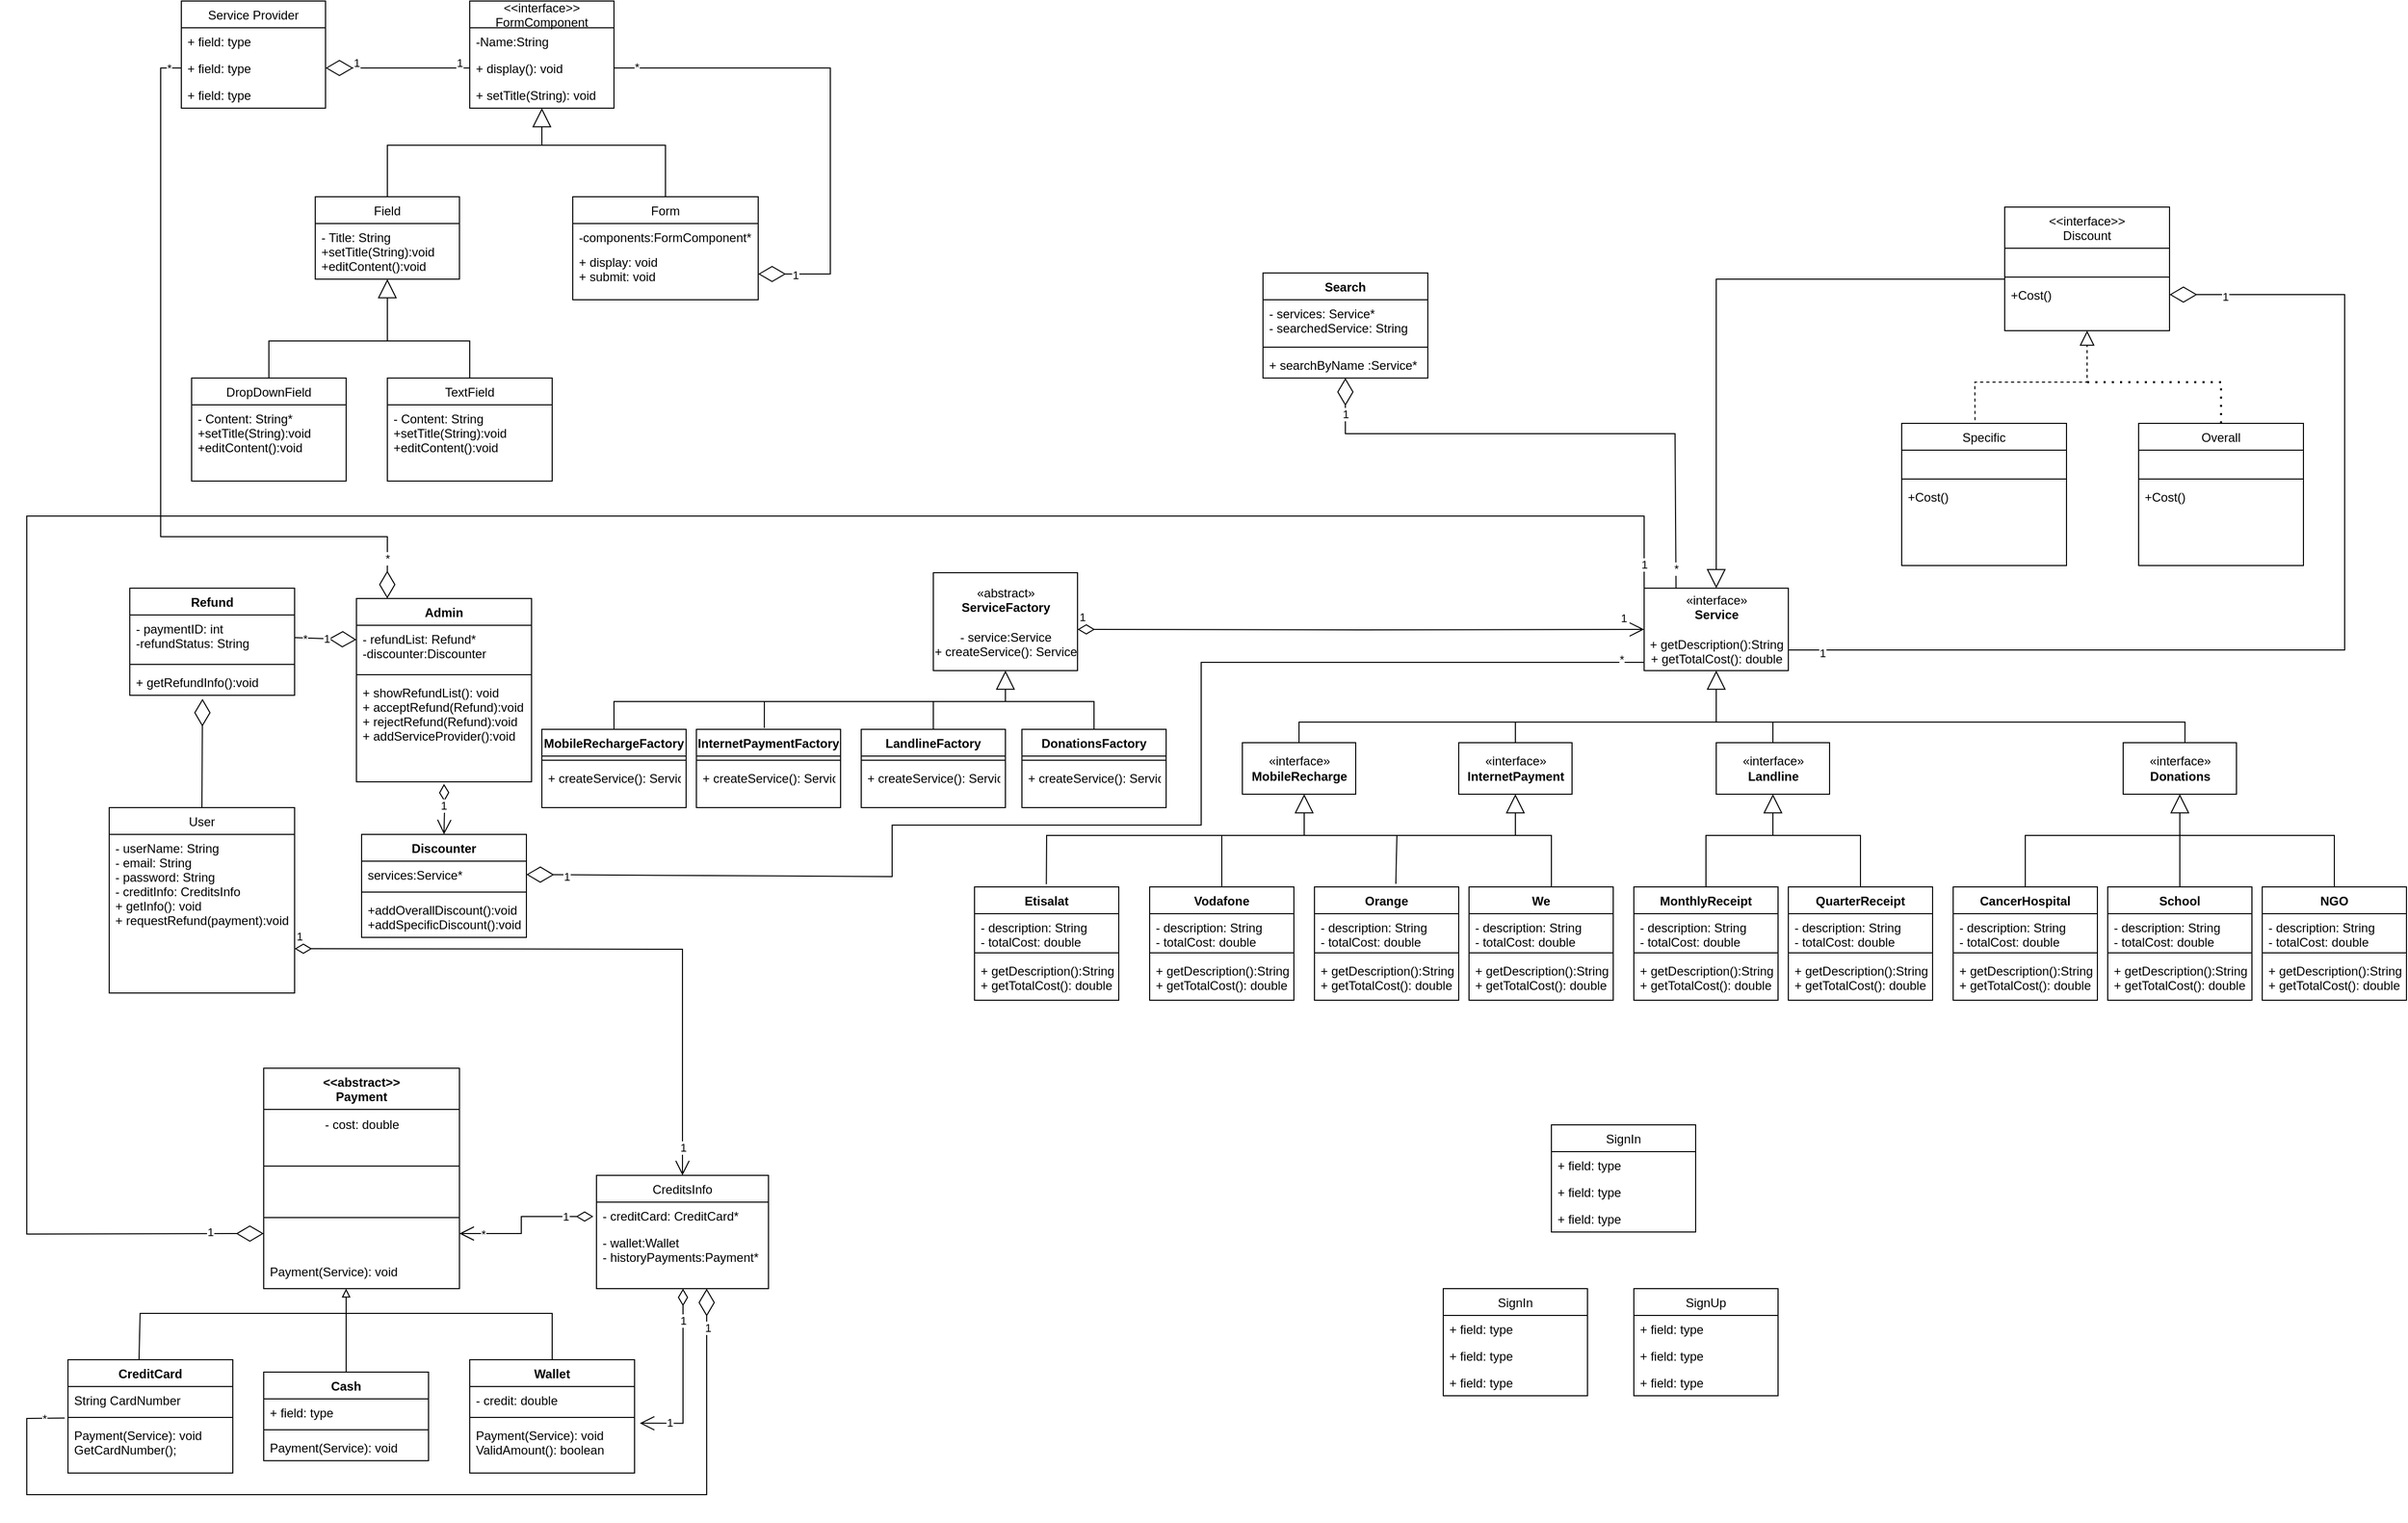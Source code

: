 <mxfile version="20.2.3" type="device"><diagram id="C5RBs43oDa-KdzZeNtuy" name="Page-1"><mxGraphModel dx="2891" dy="1921" grid="1" gridSize="10" guides="1" tooltips="1" connect="1" arrows="1" fold="1" page="1" pageScale="1" pageWidth="827" pageHeight="1169" math="0" shadow="0"><root><mxCell id="WIyWlLk6GJQsqaUBKTNV-0"/><mxCell id="WIyWlLk6GJQsqaUBKTNV-1" parent="WIyWlLk6GJQsqaUBKTNV-0"/><mxCell id="HefQ7iWoNvamnwe7MAIj-0" value="«interface»&lt;br&gt;&lt;b&gt;Service&lt;/b&gt;&lt;br&gt;&lt;br&gt;+ getDescription():String&lt;br&gt;+ getTotalCost(): double" style="html=1;" parent="WIyWlLk6GJQsqaUBKTNV-1" vertex="1"><mxGeometry x="50" y="30" width="140" height="80" as="geometry"/></mxCell><mxCell id="HefQ7iWoNvamnwe7MAIj-4" value="«interface»&lt;br&gt;&lt;b&gt;InternetPayment&lt;/b&gt;" style="html=1;" parent="WIyWlLk6GJQsqaUBKTNV-1" vertex="1"><mxGeometry x="-130" y="180" width="110" height="50" as="geometry"/></mxCell><mxCell id="HefQ7iWoNvamnwe7MAIj-5" value="«interface»&lt;br&gt;&lt;b&gt;MobileRecharge&lt;/b&gt;" style="html=1;" parent="WIyWlLk6GJQsqaUBKTNV-1" vertex="1"><mxGeometry x="-340" y="180" width="110" height="50" as="geometry"/></mxCell><mxCell id="HefQ7iWoNvamnwe7MAIj-6" value="«interface»&lt;br&gt;&lt;b&gt;Landline&lt;/b&gt;" style="html=1;" parent="WIyWlLk6GJQsqaUBKTNV-1" vertex="1"><mxGeometry x="120" y="180" width="110" height="50" as="geometry"/></mxCell><mxCell id="HefQ7iWoNvamnwe7MAIj-7" value="«interface»&lt;br&gt;&lt;b&gt;Donations&lt;/b&gt;" style="html=1;" parent="WIyWlLk6GJQsqaUBKTNV-1" vertex="1"><mxGeometry x="515" y="180" width="110" height="50" as="geometry"/></mxCell><mxCell id="HefQ7iWoNvamnwe7MAIj-15" value="" style="endArrow=block;endSize=16;endFill=0;html=1;rounded=0;entryX=0.5;entryY=1;entryDx=0;entryDy=0;exitX=0.545;exitY=0;exitDx=0;exitDy=0;exitPerimeter=0;" parent="WIyWlLk6GJQsqaUBKTNV-1" source="HefQ7iWoNvamnwe7MAIj-7" target="HefQ7iWoNvamnwe7MAIj-0" edge="1"><mxGeometry width="160" relative="1" as="geometry"><mxPoint x="120" y="150" as="sourcePoint"/><mxPoint x="150" y="160" as="targetPoint"/><Array as="points"><mxPoint x="575" y="160"/><mxPoint x="230" y="160"/><mxPoint x="120" y="160"/></Array></mxGeometry></mxCell><mxCell id="HefQ7iWoNvamnwe7MAIj-28" value="" style="endArrow=none;html=1;rounded=0;exitX=0.5;exitY=0;exitDx=0;exitDy=0;" parent="WIyWlLk6GJQsqaUBKTNV-1" source="HefQ7iWoNvamnwe7MAIj-5" edge="1"><mxGeometry width="50" height="50" relative="1" as="geometry"><mxPoint x="-160" y="170" as="sourcePoint"/><mxPoint x="120" y="160" as="targetPoint"/><Array as="points"><mxPoint x="-285" y="160"/></Array></mxGeometry></mxCell><mxCell id="HefQ7iWoNvamnwe7MAIj-29" value="" style="endArrow=none;html=1;rounded=0;" parent="WIyWlLk6GJQsqaUBKTNV-1" source="HefQ7iWoNvamnwe7MAIj-4" edge="1"><mxGeometry width="50" height="50" relative="1" as="geometry"><mxPoint x="-15" y="159.289" as="sourcePoint"/><mxPoint x="-75" y="160" as="targetPoint"/></mxGeometry></mxCell><mxCell id="HefQ7iWoNvamnwe7MAIj-30" value="" style="endArrow=none;html=1;rounded=0;" parent="WIyWlLk6GJQsqaUBKTNV-1" source="HefQ7iWoNvamnwe7MAIj-6" edge="1"><mxGeometry width="50" height="50" relative="1" as="geometry"><mxPoint x="175" y="159.289" as="sourcePoint"/><mxPoint x="175" y="160" as="targetPoint"/></mxGeometry></mxCell><mxCell id="HefQ7iWoNvamnwe7MAIj-31" value="Vodafone" style="swimlane;fontStyle=1;align=center;verticalAlign=top;childLayout=stackLayout;horizontal=1;startSize=26;horizontalStack=0;resizeParent=1;resizeParentMax=0;resizeLast=0;collapsible=1;marginBottom=0;" parent="WIyWlLk6GJQsqaUBKTNV-1" vertex="1"><mxGeometry x="-430" y="320" width="140" height="110" as="geometry"/></mxCell><mxCell id="HefQ7iWoNvamnwe7MAIj-32" value="- description: String&#10;- totalCost: double" style="text;strokeColor=none;fillColor=none;align=left;verticalAlign=top;spacingLeft=4;spacingRight=4;overflow=hidden;rotatable=0;points=[[0,0.5],[1,0.5]];portConstraint=eastwest;" parent="HefQ7iWoNvamnwe7MAIj-31" vertex="1"><mxGeometry y="26" width="140" height="34" as="geometry"/></mxCell><mxCell id="HefQ7iWoNvamnwe7MAIj-33" value="" style="line;strokeWidth=1;fillColor=none;align=left;verticalAlign=middle;spacingTop=-1;spacingLeft=3;spacingRight=3;rotatable=0;labelPosition=right;points=[];portConstraint=eastwest;" parent="HefQ7iWoNvamnwe7MAIj-31" vertex="1"><mxGeometry y="60" width="140" height="8" as="geometry"/></mxCell><mxCell id="HefQ7iWoNvamnwe7MAIj-34" value="+ getDescription():String&#10;+ getTotalCost(): double" style="text;strokeColor=none;fillColor=none;align=left;verticalAlign=top;spacingLeft=4;spacingRight=4;overflow=hidden;rotatable=0;points=[[0,0.5],[1,0.5]];portConstraint=eastwest;" parent="HefQ7iWoNvamnwe7MAIj-31" vertex="1"><mxGeometry y="68" width="140" height="42" as="geometry"/></mxCell><mxCell id="HefQ7iWoNvamnwe7MAIj-35" value="Orange" style="swimlane;fontStyle=1;align=center;verticalAlign=top;childLayout=stackLayout;horizontal=1;startSize=26;horizontalStack=0;resizeParent=1;resizeParentMax=0;resizeLast=0;collapsible=1;marginBottom=0;" parent="WIyWlLk6GJQsqaUBKTNV-1" vertex="1"><mxGeometry x="-270" y="320" width="140" height="110" as="geometry"/></mxCell><mxCell id="HefQ7iWoNvamnwe7MAIj-36" value="- description: String&#10;- totalCost: double" style="text;strokeColor=none;fillColor=none;align=left;verticalAlign=top;spacingLeft=4;spacingRight=4;overflow=hidden;rotatable=0;points=[[0,0.5],[1,0.5]];portConstraint=eastwest;" parent="HefQ7iWoNvamnwe7MAIj-35" vertex="1"><mxGeometry y="26" width="140" height="34" as="geometry"/></mxCell><mxCell id="HefQ7iWoNvamnwe7MAIj-37" value="" style="line;strokeWidth=1;fillColor=none;align=left;verticalAlign=middle;spacingTop=-1;spacingLeft=3;spacingRight=3;rotatable=0;labelPosition=right;points=[];portConstraint=eastwest;" parent="HefQ7iWoNvamnwe7MAIj-35" vertex="1"><mxGeometry y="60" width="140" height="8" as="geometry"/></mxCell><mxCell id="HefQ7iWoNvamnwe7MAIj-38" value="+ getDescription():String&#10;+ getTotalCost(): double" style="text;strokeColor=none;fillColor=none;align=left;verticalAlign=top;spacingLeft=4;spacingRight=4;overflow=hidden;rotatable=0;points=[[0,0.5],[1,0.5]];portConstraint=eastwest;" parent="HefQ7iWoNvamnwe7MAIj-35" vertex="1"><mxGeometry y="68" width="140" height="42" as="geometry"/></mxCell><mxCell id="HefQ7iWoNvamnwe7MAIj-39" value="We" style="swimlane;fontStyle=1;align=center;verticalAlign=top;childLayout=stackLayout;horizontal=1;startSize=26;horizontalStack=0;resizeParent=1;resizeParentMax=0;resizeLast=0;collapsible=1;marginBottom=0;" parent="WIyWlLk6GJQsqaUBKTNV-1" vertex="1"><mxGeometry x="-120" y="320" width="140" height="110" as="geometry"/></mxCell><mxCell id="HefQ7iWoNvamnwe7MAIj-40" value="- description: String&#10;- totalCost: double" style="text;strokeColor=none;fillColor=none;align=left;verticalAlign=top;spacingLeft=4;spacingRight=4;overflow=hidden;rotatable=0;points=[[0,0.5],[1,0.5]];portConstraint=eastwest;" parent="HefQ7iWoNvamnwe7MAIj-39" vertex="1"><mxGeometry y="26" width="140" height="34" as="geometry"/></mxCell><mxCell id="HefQ7iWoNvamnwe7MAIj-41" value="" style="line;strokeWidth=1;fillColor=none;align=left;verticalAlign=middle;spacingTop=-1;spacingLeft=3;spacingRight=3;rotatable=0;labelPosition=right;points=[];portConstraint=eastwest;" parent="HefQ7iWoNvamnwe7MAIj-39" vertex="1"><mxGeometry y="60" width="140" height="8" as="geometry"/></mxCell><mxCell id="HefQ7iWoNvamnwe7MAIj-42" value="+ getDescription():String&#10;+ getTotalCost(): double" style="text;strokeColor=none;fillColor=none;align=left;verticalAlign=top;spacingLeft=4;spacingRight=4;overflow=hidden;rotatable=0;points=[[0,0.5],[1,0.5]];portConstraint=eastwest;" parent="HefQ7iWoNvamnwe7MAIj-39" vertex="1"><mxGeometry y="68" width="140" height="42" as="geometry"/></mxCell><mxCell id="HefQ7iWoNvamnwe7MAIj-43" value="Etisalat" style="swimlane;fontStyle=1;align=center;verticalAlign=top;childLayout=stackLayout;horizontal=1;startSize=26;horizontalStack=0;resizeParent=1;resizeParentMax=0;resizeLast=0;collapsible=1;marginBottom=0;" parent="WIyWlLk6GJQsqaUBKTNV-1" vertex="1"><mxGeometry x="-600" y="320" width="140" height="110" as="geometry"/></mxCell><mxCell id="HefQ7iWoNvamnwe7MAIj-44" value="- description: String&#10;- totalCost: double" style="text;strokeColor=none;fillColor=none;align=left;verticalAlign=top;spacingLeft=4;spacingRight=4;overflow=hidden;rotatable=0;points=[[0,0.5],[1,0.5]];portConstraint=eastwest;" parent="HefQ7iWoNvamnwe7MAIj-43" vertex="1"><mxGeometry y="26" width="140" height="34" as="geometry"/></mxCell><mxCell id="HefQ7iWoNvamnwe7MAIj-45" value="" style="line;strokeWidth=1;fillColor=none;align=left;verticalAlign=middle;spacingTop=-1;spacingLeft=3;spacingRight=3;rotatable=0;labelPosition=right;points=[];portConstraint=eastwest;" parent="HefQ7iWoNvamnwe7MAIj-43" vertex="1"><mxGeometry y="60" width="140" height="8" as="geometry"/></mxCell><mxCell id="HefQ7iWoNvamnwe7MAIj-46" value="+ getDescription():String&#10;+ getTotalCost(): double" style="text;strokeColor=none;fillColor=none;align=left;verticalAlign=top;spacingLeft=4;spacingRight=4;overflow=hidden;rotatable=0;points=[[0,0.5],[1,0.5]];portConstraint=eastwest;" parent="HefQ7iWoNvamnwe7MAIj-43" vertex="1"><mxGeometry y="68" width="140" height="42" as="geometry"/></mxCell><mxCell id="HefQ7iWoNvamnwe7MAIj-47" value="" style="endArrow=block;endSize=16;endFill=0;html=1;rounded=0;entryX=0.5;entryY=1;entryDx=0;entryDy=0;" parent="WIyWlLk6GJQsqaUBKTNV-1" target="HefQ7iWoNvamnwe7MAIj-4" edge="1"><mxGeometry width="160" relative="1" as="geometry"><mxPoint x="-40" y="320" as="sourcePoint"/><mxPoint x="-470" y="230" as="targetPoint"/><Array as="points"><mxPoint x="-40" y="300"/><mxPoint x="-40" y="270"/><mxPoint x="-75" y="270"/><mxPoint x="-75" y="250"/></Array></mxGeometry></mxCell><mxCell id="HefQ7iWoNvamnwe7MAIj-55" value="" style="endArrow=block;endSize=16;endFill=0;html=1;rounded=0;" parent="WIyWlLk6GJQsqaUBKTNV-1" edge="1"><mxGeometry width="160" relative="1" as="geometry"><mxPoint x="-70" y="270" as="sourcePoint"/><mxPoint x="-280" y="230" as="targetPoint"/><Array as="points"><mxPoint x="-280" y="270"/></Array></mxGeometry></mxCell><mxCell id="HefQ7iWoNvamnwe7MAIj-57" value="" style="endArrow=none;html=1;rounded=0;exitX=0.5;exitY=0;exitDx=0;exitDy=0;" parent="WIyWlLk6GJQsqaUBKTNV-1" source="HefQ7iWoNvamnwe7MAIj-31" edge="1"><mxGeometry width="50" height="50" relative="1" as="geometry"><mxPoint x="-400" y="310" as="sourcePoint"/><mxPoint x="-280" y="270" as="targetPoint"/><Array as="points"><mxPoint x="-360" y="270"/></Array></mxGeometry></mxCell><mxCell id="HefQ7iWoNvamnwe7MAIj-58" value="" style="endArrow=none;html=1;rounded=0;exitX=0.564;exitY=-0.027;exitDx=0;exitDy=0;exitPerimeter=0;" parent="WIyWlLk6GJQsqaUBKTNV-1" source="HefQ7iWoNvamnwe7MAIj-35" edge="1"><mxGeometry width="50" height="50" relative="1" as="geometry"><mxPoint x="-200" y="320" as="sourcePoint"/><mxPoint x="-190" y="270" as="targetPoint"/></mxGeometry></mxCell><mxCell id="HefQ7iWoNvamnwe7MAIj-59" value="" style="endArrow=none;html=1;rounded=0;exitX=0.498;exitY=-0.024;exitDx=0;exitDy=0;exitPerimeter=0;" parent="WIyWlLk6GJQsqaUBKTNV-1" source="HefQ7iWoNvamnwe7MAIj-43" edge="1"><mxGeometry width="50" height="50" relative="1" as="geometry"><mxPoint x="-500" y="310" as="sourcePoint"/><mxPoint x="-360" y="270" as="targetPoint"/><Array as="points"><mxPoint x="-530" y="270"/></Array></mxGeometry></mxCell><mxCell id="gguCtRgFCR32gt8CddoW-0" value="MonthlyReceipt" style="swimlane;fontStyle=1;align=center;verticalAlign=top;childLayout=stackLayout;horizontal=1;startSize=26;horizontalStack=0;resizeParent=1;resizeParentMax=0;resizeLast=0;collapsible=1;marginBottom=0;" parent="WIyWlLk6GJQsqaUBKTNV-1" vertex="1"><mxGeometry x="40" y="320" width="140" height="110" as="geometry"/></mxCell><mxCell id="gguCtRgFCR32gt8CddoW-1" value="- description: String&#10;- totalCost: double" style="text;strokeColor=none;fillColor=none;align=left;verticalAlign=top;spacingLeft=4;spacingRight=4;overflow=hidden;rotatable=0;points=[[0,0.5],[1,0.5]];portConstraint=eastwest;" parent="gguCtRgFCR32gt8CddoW-0" vertex="1"><mxGeometry y="26" width="140" height="34" as="geometry"/></mxCell><mxCell id="gguCtRgFCR32gt8CddoW-2" value="" style="line;strokeWidth=1;fillColor=none;align=left;verticalAlign=middle;spacingTop=-1;spacingLeft=3;spacingRight=3;rotatable=0;labelPosition=right;points=[];portConstraint=eastwest;" parent="gguCtRgFCR32gt8CddoW-0" vertex="1"><mxGeometry y="60" width="140" height="8" as="geometry"/></mxCell><mxCell id="gguCtRgFCR32gt8CddoW-3" value="+ getDescription():String&#10;+ getTotalCost(): double" style="text;strokeColor=none;fillColor=none;align=left;verticalAlign=top;spacingLeft=4;spacingRight=4;overflow=hidden;rotatable=0;points=[[0,0.5],[1,0.5]];portConstraint=eastwest;" parent="gguCtRgFCR32gt8CddoW-0" vertex="1"><mxGeometry y="68" width="140" height="42" as="geometry"/></mxCell><mxCell id="gguCtRgFCR32gt8CddoW-4" value="QuarterReceipt" style="swimlane;fontStyle=1;align=center;verticalAlign=top;childLayout=stackLayout;horizontal=1;startSize=26;horizontalStack=0;resizeParent=1;resizeParentMax=0;resizeLast=0;collapsible=1;marginBottom=0;" parent="WIyWlLk6GJQsqaUBKTNV-1" vertex="1"><mxGeometry x="190" y="320" width="140" height="110" as="geometry"/></mxCell><mxCell id="gguCtRgFCR32gt8CddoW-5" value="- description: String&#10;- totalCost: double" style="text;strokeColor=none;fillColor=none;align=left;verticalAlign=top;spacingLeft=4;spacingRight=4;overflow=hidden;rotatable=0;points=[[0,0.5],[1,0.5]];portConstraint=eastwest;" parent="gguCtRgFCR32gt8CddoW-4" vertex="1"><mxGeometry y="26" width="140" height="34" as="geometry"/></mxCell><mxCell id="gguCtRgFCR32gt8CddoW-6" value="" style="line;strokeWidth=1;fillColor=none;align=left;verticalAlign=middle;spacingTop=-1;spacingLeft=3;spacingRight=3;rotatable=0;labelPosition=right;points=[];portConstraint=eastwest;" parent="gguCtRgFCR32gt8CddoW-4" vertex="1"><mxGeometry y="60" width="140" height="8" as="geometry"/></mxCell><mxCell id="gguCtRgFCR32gt8CddoW-7" value="+ getDescription():String&#10;+ getTotalCost(): double" style="text;strokeColor=none;fillColor=none;align=left;verticalAlign=top;spacingLeft=4;spacingRight=4;overflow=hidden;rotatable=0;points=[[0,0.5],[1,0.5]];portConstraint=eastwest;" parent="gguCtRgFCR32gt8CddoW-4" vertex="1"><mxGeometry y="68" width="140" height="42" as="geometry"/></mxCell><mxCell id="gguCtRgFCR32gt8CddoW-8" value="" style="endArrow=block;endSize=16;endFill=0;html=1;rounded=0;entryX=0.5;entryY=1;entryDx=0;entryDy=0;exitX=0.5;exitY=0;exitDx=0;exitDy=0;" parent="WIyWlLk6GJQsqaUBKTNV-1" source="gguCtRgFCR32gt8CddoW-4" target="HefQ7iWoNvamnwe7MAIj-6" edge="1"><mxGeometry width="160" relative="1" as="geometry"><mxPoint x="30" y="270" as="sourcePoint"/><mxPoint x="190" y="270" as="targetPoint"/><Array as="points"><mxPoint x="260" y="270"/><mxPoint x="175" y="270"/></Array></mxGeometry></mxCell><mxCell id="gguCtRgFCR32gt8CddoW-9" value="" style="endArrow=none;html=1;rounded=0;exitX=0.5;exitY=0;exitDx=0;exitDy=0;" parent="WIyWlLk6GJQsqaUBKTNV-1" source="gguCtRgFCR32gt8CddoW-0" edge="1"><mxGeometry width="50" height="50" relative="1" as="geometry"><mxPoint x="80" y="290" as="sourcePoint"/><mxPoint x="180" y="270" as="targetPoint"/><Array as="points"><mxPoint x="110" y="270"/></Array></mxGeometry></mxCell><mxCell id="gguCtRgFCR32gt8CddoW-10" value="NGO" style="swimlane;fontStyle=1;align=center;verticalAlign=top;childLayout=stackLayout;horizontal=1;startSize=26;horizontalStack=0;resizeParent=1;resizeParentMax=0;resizeLast=0;collapsible=1;marginBottom=0;" parent="WIyWlLk6GJQsqaUBKTNV-1" vertex="1"><mxGeometry x="650" y="320" width="140" height="110" as="geometry"/></mxCell><mxCell id="gguCtRgFCR32gt8CddoW-11" value="- description: String&#10;- totalCost: double" style="text;strokeColor=none;fillColor=none;align=left;verticalAlign=top;spacingLeft=4;spacingRight=4;overflow=hidden;rotatable=0;points=[[0,0.5],[1,0.5]];portConstraint=eastwest;" parent="gguCtRgFCR32gt8CddoW-10" vertex="1"><mxGeometry y="26" width="140" height="34" as="geometry"/></mxCell><mxCell id="gguCtRgFCR32gt8CddoW-12" value="" style="line;strokeWidth=1;fillColor=none;align=left;verticalAlign=middle;spacingTop=-1;spacingLeft=3;spacingRight=3;rotatable=0;labelPosition=right;points=[];portConstraint=eastwest;" parent="gguCtRgFCR32gt8CddoW-10" vertex="1"><mxGeometry y="60" width="140" height="8" as="geometry"/></mxCell><mxCell id="gguCtRgFCR32gt8CddoW-13" value="+ getDescription():String&#10;+ getTotalCost(): double" style="text;strokeColor=none;fillColor=none;align=left;verticalAlign=top;spacingLeft=4;spacingRight=4;overflow=hidden;rotatable=0;points=[[0,0.5],[1,0.5]];portConstraint=eastwest;" parent="gguCtRgFCR32gt8CddoW-10" vertex="1"><mxGeometry y="68" width="140" height="42" as="geometry"/></mxCell><mxCell id="gguCtRgFCR32gt8CddoW-14" value="CancerHospital" style="swimlane;fontStyle=1;align=center;verticalAlign=top;childLayout=stackLayout;horizontal=1;startSize=26;horizontalStack=0;resizeParent=1;resizeParentMax=0;resizeLast=0;collapsible=1;marginBottom=0;" parent="WIyWlLk6GJQsqaUBKTNV-1" vertex="1"><mxGeometry x="350" y="320" width="140" height="110" as="geometry"/></mxCell><mxCell id="gguCtRgFCR32gt8CddoW-15" value="- description: String&#10;- totalCost: double" style="text;strokeColor=none;fillColor=none;align=left;verticalAlign=top;spacingLeft=4;spacingRight=4;overflow=hidden;rotatable=0;points=[[0,0.5],[1,0.5]];portConstraint=eastwest;" parent="gguCtRgFCR32gt8CddoW-14" vertex="1"><mxGeometry y="26" width="140" height="34" as="geometry"/></mxCell><mxCell id="gguCtRgFCR32gt8CddoW-16" value="" style="line;strokeWidth=1;fillColor=none;align=left;verticalAlign=middle;spacingTop=-1;spacingLeft=3;spacingRight=3;rotatable=0;labelPosition=right;points=[];portConstraint=eastwest;" parent="gguCtRgFCR32gt8CddoW-14" vertex="1"><mxGeometry y="60" width="140" height="8" as="geometry"/></mxCell><mxCell id="gguCtRgFCR32gt8CddoW-17" value="+ getDescription():String&#10;+ getTotalCost(): double" style="text;strokeColor=none;fillColor=none;align=left;verticalAlign=top;spacingLeft=4;spacingRight=4;overflow=hidden;rotatable=0;points=[[0,0.5],[1,0.5]];portConstraint=eastwest;" parent="gguCtRgFCR32gt8CddoW-14" vertex="1"><mxGeometry y="68" width="140" height="42" as="geometry"/></mxCell><mxCell id="gguCtRgFCR32gt8CddoW-18" value="School" style="swimlane;fontStyle=1;align=center;verticalAlign=top;childLayout=stackLayout;horizontal=1;startSize=26;horizontalStack=0;resizeParent=1;resizeParentMax=0;resizeLast=0;collapsible=1;marginBottom=0;" parent="WIyWlLk6GJQsqaUBKTNV-1" vertex="1"><mxGeometry x="500" y="320" width="140" height="110" as="geometry"/></mxCell><mxCell id="gguCtRgFCR32gt8CddoW-19" value="- description: String&#10;- totalCost: double" style="text;strokeColor=none;fillColor=none;align=left;verticalAlign=top;spacingLeft=4;spacingRight=4;overflow=hidden;rotatable=0;points=[[0,0.5],[1,0.5]];portConstraint=eastwest;" parent="gguCtRgFCR32gt8CddoW-18" vertex="1"><mxGeometry y="26" width="140" height="34" as="geometry"/></mxCell><mxCell id="gguCtRgFCR32gt8CddoW-20" value="" style="line;strokeWidth=1;fillColor=none;align=left;verticalAlign=middle;spacingTop=-1;spacingLeft=3;spacingRight=3;rotatable=0;labelPosition=right;points=[];portConstraint=eastwest;" parent="gguCtRgFCR32gt8CddoW-18" vertex="1"><mxGeometry y="60" width="140" height="8" as="geometry"/></mxCell><mxCell id="gguCtRgFCR32gt8CddoW-21" value="+ getDescription():String&#10;+ getTotalCost(): double" style="text;strokeColor=none;fillColor=none;align=left;verticalAlign=top;spacingLeft=4;spacingRight=4;overflow=hidden;rotatable=0;points=[[0,0.5],[1,0.5]];portConstraint=eastwest;" parent="gguCtRgFCR32gt8CddoW-18" vertex="1"><mxGeometry y="68" width="140" height="42" as="geometry"/></mxCell><mxCell id="gguCtRgFCR32gt8CddoW-22" value="" style="endArrow=block;endSize=16;endFill=0;html=1;rounded=0;entryX=0.5;entryY=1;entryDx=0;entryDy=0;exitX=0.5;exitY=0;exitDx=0;exitDy=0;" parent="WIyWlLk6GJQsqaUBKTNV-1" source="gguCtRgFCR32gt8CddoW-10" target="HefQ7iWoNvamnwe7MAIj-7" edge="1"><mxGeometry width="160" relative="1" as="geometry"><mxPoint x="440" y="260" as="sourcePoint"/><mxPoint x="600" y="260" as="targetPoint"/><Array as="points"><mxPoint x="720" y="270"/><mxPoint x="570" y="270"/></Array></mxGeometry></mxCell><mxCell id="gguCtRgFCR32gt8CddoW-23" value="" style="endArrow=none;html=1;rounded=0;exitX=0.5;exitY=0;exitDx=0;exitDy=0;" parent="WIyWlLk6GJQsqaUBKTNV-1" source="gguCtRgFCR32gt8CddoW-14" edge="1"><mxGeometry width="50" height="50" relative="1" as="geometry"><mxPoint x="440" y="310" as="sourcePoint"/><mxPoint x="570" y="270" as="targetPoint"/><Array as="points"><mxPoint x="420" y="270"/></Array></mxGeometry></mxCell><mxCell id="gguCtRgFCR32gt8CddoW-24" value="" style="endArrow=none;html=1;rounded=0;exitX=0.5;exitY=0;exitDx=0;exitDy=0;" parent="WIyWlLk6GJQsqaUBKTNV-1" source="gguCtRgFCR32gt8CddoW-18" edge="1"><mxGeometry width="50" height="50" relative="1" as="geometry"><mxPoint x="550" y="320" as="sourcePoint"/><mxPoint x="570" y="270" as="targetPoint"/></mxGeometry></mxCell><mxCell id="gguCtRgFCR32gt8CddoW-29" value="1" style="endArrow=open;html=1;endSize=12;startArrow=diamondThin;startSize=14;startFill=0;edgeStyle=orthogonalEdgeStyle;align=left;verticalAlign=bottom;rounded=0;entryX=0;entryY=0.5;entryDx=0;entryDy=0;" parent="WIyWlLk6GJQsqaUBKTNV-1" target="HefQ7iWoNvamnwe7MAIj-0" edge="1"><mxGeometry x="-1" y="3" relative="1" as="geometry"><mxPoint x="-500" y="70" as="sourcePoint"/><mxPoint x="-730" y="50" as="targetPoint"/><Array as="points"/></mxGeometry></mxCell><mxCell id="gguCtRgFCR32gt8CddoW-30" value="1" style="edgeLabel;html=1;align=center;verticalAlign=middle;resizable=0;points=[];" parent="gguCtRgFCR32gt8CddoW-29" vertex="1" connectable="0"><mxGeometry x="0.855" relative="1" as="geometry"><mxPoint x="20" y="-11" as="offset"/></mxGeometry></mxCell><mxCell id="gguCtRgFCR32gt8CddoW-31" value="«abstract»&lt;br&gt;&lt;b&gt;ServiceFactory&lt;/b&gt;&lt;br&gt;&lt;br&gt;- service:Service&lt;br&gt;+ createService(): Service&lt;b&gt;&lt;br&gt;&lt;/b&gt;" style="html=1;" parent="WIyWlLk6GJQsqaUBKTNV-1" vertex="1"><mxGeometry x="-640" y="15" width="140" height="95" as="geometry"/></mxCell><mxCell id="gguCtRgFCR32gt8CddoW-32" value="LandlineFactory" style="swimlane;fontStyle=1;align=center;verticalAlign=top;childLayout=stackLayout;horizontal=1;startSize=26;horizontalStack=0;resizeParent=1;resizeParentMax=0;resizeLast=0;collapsible=1;marginBottom=0;" parent="WIyWlLk6GJQsqaUBKTNV-1" vertex="1"><mxGeometry x="-710" y="167" width="140" height="76" as="geometry"/></mxCell><mxCell id="gguCtRgFCR32gt8CddoW-34" value="" style="line;strokeWidth=1;fillColor=none;align=left;verticalAlign=middle;spacingTop=-1;spacingLeft=3;spacingRight=3;rotatable=0;labelPosition=right;points=[];portConstraint=eastwest;" parent="gguCtRgFCR32gt8CddoW-32" vertex="1"><mxGeometry y="26" width="140" height="8" as="geometry"/></mxCell><mxCell id="gguCtRgFCR32gt8CddoW-35" value="+ createService(): Service" style="text;strokeColor=none;fillColor=none;align=left;verticalAlign=top;spacingLeft=4;spacingRight=4;overflow=hidden;rotatable=0;points=[[0,0.5],[1,0.5]];portConstraint=eastwest;" parent="gguCtRgFCR32gt8CddoW-32" vertex="1"><mxGeometry y="34" width="140" height="42" as="geometry"/></mxCell><mxCell id="gguCtRgFCR32gt8CddoW-36" value="InternetPaymentFactory" style="swimlane;fontStyle=1;align=center;verticalAlign=top;childLayout=stackLayout;horizontal=1;startSize=26;horizontalStack=0;resizeParent=1;resizeParentMax=0;resizeLast=0;collapsible=1;marginBottom=0;" parent="WIyWlLk6GJQsqaUBKTNV-1" vertex="1"><mxGeometry x="-870" y="167" width="140" height="76" as="geometry"/></mxCell><mxCell id="gguCtRgFCR32gt8CddoW-38" value="" style="line;strokeWidth=1;fillColor=none;align=left;verticalAlign=middle;spacingTop=-1;spacingLeft=3;spacingRight=3;rotatable=0;labelPosition=right;points=[];portConstraint=eastwest;" parent="gguCtRgFCR32gt8CddoW-36" vertex="1"><mxGeometry y="26" width="140" height="8" as="geometry"/></mxCell><mxCell id="gguCtRgFCR32gt8CddoW-39" value="+ createService(): Service" style="text;strokeColor=none;fillColor=none;align=left;verticalAlign=top;spacingLeft=4;spacingRight=4;overflow=hidden;rotatable=0;points=[[0,0.5],[1,0.5]];portConstraint=eastwest;" parent="gguCtRgFCR32gt8CddoW-36" vertex="1"><mxGeometry y="34" width="140" height="42" as="geometry"/></mxCell><mxCell id="gguCtRgFCR32gt8CddoW-40" value="MobileRechargeFactory" style="swimlane;fontStyle=1;align=center;verticalAlign=top;childLayout=stackLayout;horizontal=1;startSize=26;horizontalStack=0;resizeParent=1;resizeParentMax=0;resizeLast=0;collapsible=1;marginBottom=0;" parent="WIyWlLk6GJQsqaUBKTNV-1" vertex="1"><mxGeometry x="-1020" y="167" width="140" height="76" as="geometry"/></mxCell><mxCell id="gguCtRgFCR32gt8CddoW-42" value="" style="line;strokeWidth=1;fillColor=none;align=left;verticalAlign=middle;spacingTop=-1;spacingLeft=3;spacingRight=3;rotatable=0;labelPosition=right;points=[];portConstraint=eastwest;" parent="gguCtRgFCR32gt8CddoW-40" vertex="1"><mxGeometry y="26" width="140" height="8" as="geometry"/></mxCell><mxCell id="gguCtRgFCR32gt8CddoW-43" value="+ createService(): Service" style="text;strokeColor=none;fillColor=none;align=left;verticalAlign=top;spacingLeft=4;spacingRight=4;overflow=hidden;rotatable=0;points=[[0,0.5],[1,0.5]];portConstraint=eastwest;" parent="gguCtRgFCR32gt8CddoW-40" vertex="1"><mxGeometry y="34" width="140" height="42" as="geometry"/></mxCell><mxCell id="gguCtRgFCR32gt8CddoW-44" value="DonationsFactory" style="swimlane;fontStyle=1;align=center;verticalAlign=top;childLayout=stackLayout;horizontal=1;startSize=26;horizontalStack=0;resizeParent=1;resizeParentMax=0;resizeLast=0;collapsible=1;marginBottom=0;" parent="WIyWlLk6GJQsqaUBKTNV-1" vertex="1"><mxGeometry x="-554" y="167" width="140" height="76" as="geometry"/></mxCell><mxCell id="gguCtRgFCR32gt8CddoW-46" value="" style="line;strokeWidth=1;fillColor=none;align=left;verticalAlign=middle;spacingTop=-1;spacingLeft=3;spacingRight=3;rotatable=0;labelPosition=right;points=[];portConstraint=eastwest;" parent="gguCtRgFCR32gt8CddoW-44" vertex="1"><mxGeometry y="26" width="140" height="8" as="geometry"/></mxCell><mxCell id="gguCtRgFCR32gt8CddoW-47" value="+ createService(): Service" style="text;strokeColor=none;fillColor=none;align=left;verticalAlign=top;spacingLeft=4;spacingRight=4;overflow=hidden;rotatable=0;points=[[0,0.5],[1,0.5]];portConstraint=eastwest;" parent="gguCtRgFCR32gt8CddoW-44" vertex="1"><mxGeometry y="34" width="140" height="42" as="geometry"/></mxCell><mxCell id="gguCtRgFCR32gt8CddoW-73" value="" style="endArrow=block;endSize=16;endFill=0;html=1;rounded=0;entryX=0.5;entryY=1;entryDx=0;entryDy=0;exitX=0.5;exitY=0;exitDx=0;exitDy=0;" parent="WIyWlLk6GJQsqaUBKTNV-1" source="gguCtRgFCR32gt8CddoW-44" target="gguCtRgFCR32gt8CddoW-31" edge="1"><mxGeometry width="160" relative="1" as="geometry"><mxPoint x="-840" y="110" as="sourcePoint"/><mxPoint x="-680" y="110" as="targetPoint"/><Array as="points"><mxPoint x="-484" y="140"/><mxPoint x="-570" y="140"/></Array></mxGeometry></mxCell><mxCell id="gguCtRgFCR32gt8CddoW-74" value="" style="endArrow=none;html=1;rounded=0;exitX=0.5;exitY=0;exitDx=0;exitDy=0;" parent="WIyWlLk6GJQsqaUBKTNV-1" source="gguCtRgFCR32gt8CddoW-32" edge="1"><mxGeometry width="50" height="50" relative="1" as="geometry"><mxPoint x="-880" y="120" as="sourcePoint"/><mxPoint x="-570" y="140" as="targetPoint"/><Array as="points"><mxPoint x="-640" y="140"/></Array></mxGeometry></mxCell><mxCell id="gguCtRgFCR32gt8CddoW-75" value="" style="endArrow=none;html=1;rounded=0;exitX=0.471;exitY=-0.017;exitDx=0;exitDy=0;exitPerimeter=0;" parent="WIyWlLk6GJQsqaUBKTNV-1" source="gguCtRgFCR32gt8CddoW-36" edge="1"><mxGeometry width="50" height="50" relative="1" as="geometry"><mxPoint x="-860" y="140" as="sourcePoint"/><mxPoint x="-640" y="140" as="targetPoint"/><Array as="points"><mxPoint x="-804" y="140"/></Array></mxGeometry></mxCell><mxCell id="gguCtRgFCR32gt8CddoW-76" value="" style="endArrow=none;html=1;rounded=0;exitX=0.5;exitY=0;exitDx=0;exitDy=0;" parent="WIyWlLk6GJQsqaUBKTNV-1" source="gguCtRgFCR32gt8CddoW-40" edge="1"><mxGeometry width="50" height="50" relative="1" as="geometry"><mxPoint x="-950" y="160" as="sourcePoint"/><mxPoint x="-800" y="140" as="targetPoint"/><Array as="points"><mxPoint x="-950" y="140"/></Array></mxGeometry></mxCell><mxCell id="gguCtRgFCR32gt8CddoW-83" value="User" style="swimlane;fontStyle=0;childLayout=stackLayout;horizontal=1;startSize=26;fillColor=none;horizontalStack=0;resizeParent=1;resizeParentMax=0;resizeLast=0;collapsible=1;marginBottom=0;" parent="WIyWlLk6GJQsqaUBKTNV-1" vertex="1"><mxGeometry x="-1440" y="243" width="180" height="180" as="geometry"/></mxCell><mxCell id="gguCtRgFCR32gt8CddoW-84" value="- userName: String&#10;- email: String&#10;- password: String&#10;- creditInfo: CreditsInfo&#10;+ getInfo(): void&#10;+ requestRefund(payment):void" style="text;strokeColor=none;fillColor=none;align=left;verticalAlign=top;spacingLeft=4;spacingRight=4;overflow=hidden;rotatable=0;points=[[0,0.5],[1,0.5]];portConstraint=eastwest;" parent="gguCtRgFCR32gt8CddoW-83" vertex="1"><mxGeometry y="26" width="180" height="154" as="geometry"/></mxCell><mxCell id="gguCtRgFCR32gt8CddoW-141" value="&lt;&lt;abstract&gt;&gt;&#10;Payment" style="swimlane;fontStyle=1;align=center;verticalAlign=top;childLayout=stackLayout;horizontal=1;startSize=40;horizontalStack=0;resizeParent=1;resizeParentMax=0;resizeLast=0;collapsible=1;marginBottom=0;" parent="WIyWlLk6GJQsqaUBKTNV-1" vertex="1"><mxGeometry x="-1290" y="496" width="190" height="214" as="geometry"/></mxCell><mxCell id="gguCtRgFCR32gt8CddoW-186" value="&lt;span style=&quot;text-align: left;&quot;&gt;- cost: double&lt;/span&gt;" style="text;html=1;align=center;verticalAlign=middle;resizable=0;points=[];autosize=1;strokeColor=none;fillColor=none;" parent="gguCtRgFCR32gt8CddoW-141" vertex="1"><mxGeometry y="40" width="190" height="30" as="geometry"/></mxCell><mxCell id="gguCtRgFCR32gt8CddoW-245" value="" style="line;strokeWidth=1;fillColor=none;align=left;verticalAlign=middle;spacingTop=-1;spacingLeft=3;spacingRight=3;rotatable=0;labelPosition=right;points=[];portConstraint=eastwest;" parent="gguCtRgFCR32gt8CddoW-141" vertex="1"><mxGeometry y="70" width="190" height="50" as="geometry"/></mxCell><mxCell id="gguCtRgFCR32gt8CddoW-142" value="" style="line;strokeWidth=1;fillColor=none;align=left;verticalAlign=middle;spacingTop=-1;spacingLeft=3;spacingRight=3;rotatable=0;labelPosition=right;points=[];portConstraint=eastwest;" parent="gguCtRgFCR32gt8CddoW-141" vertex="1"><mxGeometry y="120" width="190" height="50" as="geometry"/></mxCell><mxCell id="gguCtRgFCR32gt8CddoW-143" value="&#10;Payment(Service): void" style="text;strokeColor=none;fillColor=none;align=left;verticalAlign=top;spacingLeft=4;spacingRight=4;overflow=hidden;rotatable=0;points=[[0,0.5],[1,0.5]];portConstraint=eastwest;" parent="gguCtRgFCR32gt8CddoW-141" vertex="1"><mxGeometry y="170" width="190" height="44" as="geometry"/></mxCell><mxCell id="gguCtRgFCR32gt8CddoW-144" value="CreditCard" style="swimlane;fontStyle=1;align=center;verticalAlign=top;childLayout=stackLayout;horizontal=1;startSize=26;horizontalStack=0;resizeParent=1;resizeParentMax=0;resizeLast=0;collapsible=1;marginBottom=0;" parent="WIyWlLk6GJQsqaUBKTNV-1" vertex="1"><mxGeometry x="-1480" y="779" width="160" height="110" as="geometry"/></mxCell><mxCell id="gguCtRgFCR32gt8CddoW-145" value="String CardNumber" style="text;strokeColor=none;fillColor=none;align=left;verticalAlign=top;spacingLeft=4;spacingRight=4;overflow=hidden;rotatable=0;points=[[0,0.5],[1,0.5]];portConstraint=eastwest;" parent="gguCtRgFCR32gt8CddoW-144" vertex="1"><mxGeometry y="26" width="160" height="26" as="geometry"/></mxCell><mxCell id="gguCtRgFCR32gt8CddoW-146" value="" style="line;strokeWidth=1;fillColor=none;align=left;verticalAlign=middle;spacingTop=-1;spacingLeft=3;spacingRight=3;rotatable=0;labelPosition=right;points=[];portConstraint=eastwest;" parent="gguCtRgFCR32gt8CddoW-144" vertex="1"><mxGeometry y="52" width="160" height="8" as="geometry"/></mxCell><mxCell id="gguCtRgFCR32gt8CddoW-147" value="Payment(Service): void&#10;GetCardNumber();" style="text;strokeColor=none;fillColor=none;align=left;verticalAlign=top;spacingLeft=4;spacingRight=4;overflow=hidden;rotatable=0;points=[[0,0.5],[1,0.5]];portConstraint=eastwest;" parent="gguCtRgFCR32gt8CddoW-144" vertex="1"><mxGeometry y="60" width="160" height="50" as="geometry"/></mxCell><mxCell id="gguCtRgFCR32gt8CddoW-148" value="" style="endArrow=none;html=1;rounded=0;entryX=0.5;entryY=0;entryDx=0;entryDy=0;exitX=0.431;exitY=-0.004;exitDx=0;exitDy=0;exitPerimeter=0;" parent="WIyWlLk6GJQsqaUBKTNV-1" source="gguCtRgFCR32gt8CddoW-144" target="gguCtRgFCR32gt8CddoW-149" edge="1"><mxGeometry width="50" height="50" relative="1" as="geometry"><mxPoint x="-1450" y="734" as="sourcePoint"/><mxPoint x="-1210" y="734" as="targetPoint"/><Array as="points"><mxPoint x="-1410" y="734"/><mxPoint x="-1330" y="734"/><mxPoint x="-1210" y="734"/></Array></mxGeometry></mxCell><mxCell id="gguCtRgFCR32gt8CddoW-149" value="Cash" style="swimlane;fontStyle=1;align=center;verticalAlign=top;childLayout=stackLayout;horizontal=1;startSize=26;horizontalStack=0;resizeParent=1;resizeParentMax=0;resizeLast=0;collapsible=1;marginBottom=0;" parent="WIyWlLk6GJQsqaUBKTNV-1" vertex="1"><mxGeometry x="-1290" y="791" width="160" height="86" as="geometry"/></mxCell><mxCell id="gguCtRgFCR32gt8CddoW-150" value="+ field: type" style="text;strokeColor=none;fillColor=none;align=left;verticalAlign=top;spacingLeft=4;spacingRight=4;overflow=hidden;rotatable=0;points=[[0,0.5],[1,0.5]];portConstraint=eastwest;" parent="gguCtRgFCR32gt8CddoW-149" vertex="1"><mxGeometry y="26" width="160" height="26" as="geometry"/></mxCell><mxCell id="gguCtRgFCR32gt8CddoW-151" value="" style="line;strokeWidth=1;fillColor=none;align=left;verticalAlign=middle;spacingTop=-1;spacingLeft=3;spacingRight=3;rotatable=0;labelPosition=right;points=[];portConstraint=eastwest;" parent="gguCtRgFCR32gt8CddoW-149" vertex="1"><mxGeometry y="52" width="160" height="8" as="geometry"/></mxCell><mxCell id="gguCtRgFCR32gt8CddoW-152" value="Payment(Service): void" style="text;strokeColor=none;fillColor=none;align=left;verticalAlign=top;spacingLeft=4;spacingRight=4;overflow=hidden;rotatable=0;points=[[0,0.5],[1,0.5]];portConstraint=eastwest;" parent="gguCtRgFCR32gt8CddoW-149" vertex="1"><mxGeometry y="60" width="160" height="26" as="geometry"/></mxCell><mxCell id="gguCtRgFCR32gt8CddoW-153" value="" style="endArrow=none;html=1;rounded=0;entryX=0.5;entryY=0;entryDx=0;entryDy=0;" parent="WIyWlLk6GJQsqaUBKTNV-1" target="gguCtRgFCR32gt8CddoW-154" edge="1"><mxGeometry width="50" height="50" relative="1" as="geometry"><mxPoint x="-1210.0" y="734" as="sourcePoint"/><mxPoint x="-960" y="734" as="targetPoint"/><Array as="points"><mxPoint x="-1010" y="734"/></Array></mxGeometry></mxCell><mxCell id="gguCtRgFCR32gt8CddoW-154" value="Wallet" style="swimlane;fontStyle=1;align=center;verticalAlign=top;childLayout=stackLayout;horizontal=1;startSize=26;horizontalStack=0;resizeParent=1;resizeParentMax=0;resizeLast=0;collapsible=1;marginBottom=0;" parent="WIyWlLk6GJQsqaUBKTNV-1" vertex="1"><mxGeometry x="-1090" y="779" width="160" height="110" as="geometry"/></mxCell><mxCell id="gguCtRgFCR32gt8CddoW-155" value="- credit: double" style="text;strokeColor=none;fillColor=none;align=left;verticalAlign=top;spacingLeft=4;spacingRight=4;overflow=hidden;rotatable=0;points=[[0,0.5],[1,0.5]];portConstraint=eastwest;" parent="gguCtRgFCR32gt8CddoW-154" vertex="1"><mxGeometry y="26" width="160" height="26" as="geometry"/></mxCell><mxCell id="gguCtRgFCR32gt8CddoW-156" value="" style="line;strokeWidth=1;fillColor=none;align=left;verticalAlign=middle;spacingTop=-1;spacingLeft=3;spacingRight=3;rotatable=0;labelPosition=right;points=[];portConstraint=eastwest;" parent="gguCtRgFCR32gt8CddoW-154" vertex="1"><mxGeometry y="52" width="160" height="8" as="geometry"/></mxCell><mxCell id="gguCtRgFCR32gt8CddoW-157" value="Payment(Service): void&#10;ValidAmount(): boolean" style="text;strokeColor=none;fillColor=none;align=left;verticalAlign=top;spacingLeft=4;spacingRight=4;overflow=hidden;rotatable=0;points=[[0,0.5],[1,0.5]];portConstraint=eastwest;" parent="gguCtRgFCR32gt8CddoW-154" vertex="1"><mxGeometry y="60" width="160" height="50" as="geometry"/></mxCell><mxCell id="gguCtRgFCR32gt8CddoW-158" style="edgeStyle=orthogonalEdgeStyle;rounded=0;orthogonalLoop=1;jettySize=auto;html=1;endArrow=block;endFill=0;" parent="WIyWlLk6GJQsqaUBKTNV-1" edge="1"><mxGeometry relative="1" as="geometry"><mxPoint x="-1210" y="710" as="targetPoint"/><mxPoint x="-1210.0" y="739" as="sourcePoint"/><Array as="points"><mxPoint x="-1210" y="730"/><mxPoint x="-1210" y="730"/></Array></mxGeometry></mxCell><mxCell id="gguCtRgFCR32gt8CddoW-181" value="CreditsInfo" style="swimlane;fontStyle=0;childLayout=stackLayout;horizontal=1;startSize=26;fillColor=none;horizontalStack=0;resizeParent=1;resizeParentMax=0;resizeLast=0;collapsible=1;marginBottom=0;" parent="WIyWlLk6GJQsqaUBKTNV-1" vertex="1"><mxGeometry x="-967" y="600" width="167" height="110" as="geometry"/></mxCell><mxCell id="gguCtRgFCR32gt8CddoW-182" value="- creditCard: CreditCard*" style="text;strokeColor=none;fillColor=none;align=left;verticalAlign=top;spacingLeft=4;spacingRight=4;overflow=hidden;rotatable=0;points=[[0,0.5],[1,0.5]];portConstraint=eastwest;" parent="gguCtRgFCR32gt8CddoW-181" vertex="1"><mxGeometry y="26" width="167" height="26" as="geometry"/></mxCell><mxCell id="gguCtRgFCR32gt8CddoW-183" value="- wallet:Wallet&#10;- historyPayments:Payment*" style="text;strokeColor=none;fillColor=none;align=left;verticalAlign=top;spacingLeft=4;spacingRight=4;overflow=hidden;rotatable=0;points=[[0,0.5],[1,0.5]];portConstraint=eastwest;" parent="gguCtRgFCR32gt8CddoW-181" vertex="1"><mxGeometry y="52" width="167" height="58" as="geometry"/></mxCell><mxCell id="gguCtRgFCR32gt8CddoW-187" value="" style="endArrow=open;html=1;endSize=12;startArrow=diamondThin;startSize=14;startFill=0;edgeStyle=orthogonalEdgeStyle;align=left;verticalAlign=bottom;rounded=0;entryX=1.032;entryY=0.033;entryDx=0;entryDy=0;entryPerimeter=0;" parent="WIyWlLk6GJQsqaUBKTNV-1" target="gguCtRgFCR32gt8CddoW-157" edge="1"><mxGeometry x="-1" y="3" relative="1" as="geometry"><mxPoint x="-883" y="710" as="sourcePoint"/><mxPoint x="-850" y="840" as="targetPoint"/><Array as="points"><mxPoint x="-883" y="841"/></Array></mxGeometry></mxCell><mxCell id="gguCtRgFCR32gt8CddoW-188" value="1" style="edgeLabel;html=1;align=center;verticalAlign=middle;resizable=0;points=[];" parent="gguCtRgFCR32gt8CddoW-187" vertex="1" connectable="0"><mxGeometry x="0.665" y="-1" relative="1" as="geometry"><mxPoint as="offset"/></mxGeometry></mxCell><mxCell id="gguCtRgFCR32gt8CddoW-189" value="1" style="edgeLabel;html=1;align=center;verticalAlign=middle;resizable=0;points=[];" parent="gguCtRgFCR32gt8CddoW-187" vertex="1" connectable="0"><mxGeometry x="-0.645" relative="1" as="geometry"><mxPoint as="offset"/></mxGeometry></mxCell><mxCell id="gguCtRgFCR32gt8CddoW-190" value="" style="endArrow=diamondThin;endFill=0;endSize=24;html=1;rounded=0;exitX=-0.02;exitY=1.179;exitDx=0;exitDy=0;exitPerimeter=0;" parent="WIyWlLk6GJQsqaUBKTNV-1" source="gguCtRgFCR32gt8CddoW-145" edge="1"><mxGeometry width="160" relative="1" as="geometry"><mxPoint x="-870" y="820" as="sourcePoint"/><mxPoint x="-860" y="710" as="targetPoint"/><Array as="points"><mxPoint x="-1520" y="836"/><mxPoint x="-1520" y="910"/><mxPoint x="-860" y="910"/></Array></mxGeometry></mxCell><mxCell id="gguCtRgFCR32gt8CddoW-191" value="*" style="edgeLabel;html=1;align=center;verticalAlign=middle;resizable=0;points=[];" parent="gguCtRgFCR32gt8CddoW-190" vertex="1" connectable="0"><mxGeometry x="-0.959" relative="1" as="geometry"><mxPoint as="offset"/></mxGeometry></mxCell><mxCell id="gguCtRgFCR32gt8CddoW-192" value="1" style="edgeLabel;html=1;align=center;verticalAlign=middle;resizable=0;points=[];" parent="gguCtRgFCR32gt8CddoW-190" vertex="1" connectable="0"><mxGeometry x="0.923" y="-1" relative="1" as="geometry"><mxPoint as="offset"/></mxGeometry></mxCell><mxCell id="gguCtRgFCR32gt8CddoW-193" value="1" style="endArrow=open;html=1;endSize=12;startArrow=diamondThin;startSize=14;startFill=0;edgeStyle=orthogonalEdgeStyle;align=left;verticalAlign=bottom;rounded=0;entryX=0.5;entryY=0;entryDx=0;entryDy=0;" parent="WIyWlLk6GJQsqaUBKTNV-1" target="gguCtRgFCR32gt8CddoW-181" edge="1"><mxGeometry x="-1" y="3" relative="1" as="geometry"><mxPoint x="-1260" y="380" as="sourcePoint"/><mxPoint x="-1100" y="380" as="targetPoint"/></mxGeometry></mxCell><mxCell id="gguCtRgFCR32gt8CddoW-194" value="1" style="edgeLabel;html=1;align=center;verticalAlign=middle;resizable=0;points=[];" parent="gguCtRgFCR32gt8CddoW-193" vertex="1" connectable="0"><mxGeometry x="0.91" relative="1" as="geometry"><mxPoint as="offset"/></mxGeometry></mxCell><mxCell id="gguCtRgFCR32gt8CddoW-196" value="" style="endArrow=open;html=1;endSize=12;startArrow=diamondThin;startSize=14;startFill=0;edgeStyle=orthogonalEdgeStyle;align=left;verticalAlign=bottom;rounded=0;entryX=1;entryY=0.75;entryDx=0;entryDy=0;" parent="WIyWlLk6GJQsqaUBKTNV-1" target="gguCtRgFCR32gt8CddoW-141" edge="1"><mxGeometry x="-1" relative="1" as="geometry"><mxPoint x="-970" y="640" as="sourcePoint"/><mxPoint x="-1110" y="650" as="targetPoint"/><Array as="points"><mxPoint x="-1040" y="640"/><mxPoint x="-1040" y="657"/></Array><mxPoint as="offset"/></mxGeometry></mxCell><mxCell id="gguCtRgFCR32gt8CddoW-197" value="1" style="edgeLabel;html=1;align=center;verticalAlign=middle;resizable=0;points=[];" parent="gguCtRgFCR32gt8CddoW-196" vertex="1" connectable="0"><mxGeometry x="-0.622" relative="1" as="geometry"><mxPoint as="offset"/></mxGeometry></mxCell><mxCell id="gguCtRgFCR32gt8CddoW-198" value="*" style="edgeLabel;html=1;align=center;verticalAlign=middle;resizable=0;points=[];" parent="gguCtRgFCR32gt8CddoW-196" vertex="1" connectable="0"><mxGeometry x="0.695" relative="1" as="geometry"><mxPoint as="offset"/></mxGeometry></mxCell><mxCell id="gguCtRgFCR32gt8CddoW-217" value="Specific" style="swimlane;fontStyle=0;align=center;verticalAlign=top;childLayout=stackLayout;horizontal=1;startSize=26;horizontalStack=0;resizeParent=1;resizeLast=0;collapsible=1;marginBottom=0;rounded=0;shadow=0;strokeWidth=1;" parent="WIyWlLk6GJQsqaUBKTNV-1" vertex="1"><mxGeometry x="300" y="-130" width="160" height="138" as="geometry"><mxRectangle x="130" y="380" width="160" height="26" as="alternateBounds"/></mxGeometry></mxCell><mxCell id="gguCtRgFCR32gt8CddoW-218" value=" " style="text;align=left;verticalAlign=top;spacingLeft=4;spacingRight=4;overflow=hidden;rotatable=0;points=[[0,0.5],[1,0.5]];portConstraint=eastwest;rounded=0;shadow=0;html=0;" parent="gguCtRgFCR32gt8CddoW-217" vertex="1"><mxGeometry y="26" width="160" height="24" as="geometry"/></mxCell><mxCell id="gguCtRgFCR32gt8CddoW-219" value="" style="line;html=1;strokeWidth=1;align=left;verticalAlign=middle;spacingTop=-1;spacingLeft=3;spacingRight=3;rotatable=0;labelPosition=right;points=[];portConstraint=eastwest;" parent="gguCtRgFCR32gt8CddoW-217" vertex="1"><mxGeometry y="50" width="160" height="8" as="geometry"/></mxCell><mxCell id="gguCtRgFCR32gt8CddoW-220" value="+Cost()" style="text;align=left;verticalAlign=top;spacingLeft=4;spacingRight=4;overflow=hidden;rotatable=0;points=[[0,0.5],[1,0.5]];portConstraint=eastwest;" parent="gguCtRgFCR32gt8CddoW-217" vertex="1"><mxGeometry y="58" width="160" height="26" as="geometry"/></mxCell><mxCell id="gguCtRgFCR32gt8CddoW-221" value="&lt;&lt;interface&gt;&gt;&#10;Discount" style="swimlane;fontStyle=0;align=center;verticalAlign=top;childLayout=stackLayout;horizontal=1;startSize=40;horizontalStack=0;resizeParent=1;resizeLast=0;collapsible=1;marginBottom=0;rounded=0;shadow=0;strokeWidth=1;" parent="WIyWlLk6GJQsqaUBKTNV-1" vertex="1"><mxGeometry x="400" y="-340" width="160" height="120" as="geometry"><mxRectangle x="130" y="380" width="160" height="26" as="alternateBounds"/></mxGeometry></mxCell><mxCell id="gguCtRgFCR32gt8CddoW-222" value=" " style="text;align=left;verticalAlign=top;spacingLeft=4;spacingRight=4;overflow=hidden;rotatable=0;points=[[0,0.5],[1,0.5]];portConstraint=eastwest;rounded=0;shadow=0;html=0;" parent="gguCtRgFCR32gt8CddoW-221" vertex="1"><mxGeometry y="40" width="160" height="24" as="geometry"/></mxCell><mxCell id="gguCtRgFCR32gt8CddoW-223" value="" style="line;html=1;strokeWidth=1;align=left;verticalAlign=middle;spacingTop=-1;spacingLeft=3;spacingRight=3;rotatable=0;labelPosition=right;points=[];portConstraint=eastwest;" parent="gguCtRgFCR32gt8CddoW-221" vertex="1"><mxGeometry y="64" width="160" height="8" as="geometry"/></mxCell><mxCell id="gguCtRgFCR32gt8CddoW-224" value="+Cost()" style="text;align=left;verticalAlign=top;spacingLeft=4;spacingRight=4;overflow=hidden;rotatable=0;points=[[0,0.5],[1,0.5]];portConstraint=eastwest;" parent="gguCtRgFCR32gt8CddoW-221" vertex="1"><mxGeometry y="72" width="160" height="26" as="geometry"/></mxCell><mxCell id="gguCtRgFCR32gt8CddoW-225" value="Overall" style="swimlane;fontStyle=0;align=center;verticalAlign=top;childLayout=stackLayout;horizontal=1;startSize=26;horizontalStack=0;resizeParent=1;resizeLast=0;collapsible=1;marginBottom=0;rounded=0;shadow=0;strokeWidth=1;" parent="WIyWlLk6GJQsqaUBKTNV-1" vertex="1"><mxGeometry x="530" y="-130" width="160" height="138" as="geometry"><mxRectangle x="130" y="380" width="160" height="26" as="alternateBounds"/></mxGeometry></mxCell><mxCell id="gguCtRgFCR32gt8CddoW-226" value=" " style="text;align=left;verticalAlign=top;spacingLeft=4;spacingRight=4;overflow=hidden;rotatable=0;points=[[0,0.5],[1,0.5]];portConstraint=eastwest;rounded=0;shadow=0;html=0;" parent="gguCtRgFCR32gt8CddoW-225" vertex="1"><mxGeometry y="26" width="160" height="24" as="geometry"/></mxCell><mxCell id="gguCtRgFCR32gt8CddoW-227" value="" style="line;html=1;strokeWidth=1;align=left;verticalAlign=middle;spacingTop=-1;spacingLeft=3;spacingRight=3;rotatable=0;labelPosition=right;points=[];portConstraint=eastwest;" parent="gguCtRgFCR32gt8CddoW-225" vertex="1"><mxGeometry y="50" width="160" height="8" as="geometry"/></mxCell><mxCell id="gguCtRgFCR32gt8CddoW-228" value="+Cost()" style="text;align=left;verticalAlign=top;spacingLeft=4;spacingRight=4;overflow=hidden;rotatable=0;points=[[0,0.5],[1,0.5]];portConstraint=eastwest;" parent="gguCtRgFCR32gt8CddoW-225" vertex="1"><mxGeometry y="58" width="160" height="26" as="geometry"/></mxCell><mxCell id="gguCtRgFCR32gt8CddoW-229" value="" style="endArrow=block;dashed=1;endFill=0;endSize=12;html=1;rounded=0;entryX=0.5;entryY=1;entryDx=0;entryDy=0;exitX=0.445;exitY=-0.023;exitDx=0;exitDy=0;exitPerimeter=0;" parent="WIyWlLk6GJQsqaUBKTNV-1" source="gguCtRgFCR32gt8CddoW-217" target="gguCtRgFCR32gt8CddoW-221" edge="1"><mxGeometry width="160" relative="1" as="geometry"><mxPoint x="340" y="-160" as="sourcePoint"/><mxPoint x="500" y="-160" as="targetPoint"/><Array as="points"><mxPoint x="371" y="-170"/><mxPoint x="480" y="-170"/></Array></mxGeometry></mxCell><mxCell id="gguCtRgFCR32gt8CddoW-230" value="" style="endArrow=none;dashed=1;html=1;dashPattern=1 3;strokeWidth=2;rounded=0;exitX=0.5;exitY=0;exitDx=0;exitDy=0;" parent="WIyWlLk6GJQsqaUBKTNV-1" source="gguCtRgFCR32gt8CddoW-225" edge="1"><mxGeometry width="50" height="50" relative="1" as="geometry"><mxPoint x="590" y="-170" as="sourcePoint"/><mxPoint x="480" y="-170" as="targetPoint"/><Array as="points"><mxPoint x="610" y="-170"/></Array></mxGeometry></mxCell><mxCell id="gguCtRgFCR32gt8CddoW-231" value="" style="endArrow=block;endSize=16;endFill=0;html=1;rounded=0;entryX=0.5;entryY=0;entryDx=0;entryDy=0;" parent="WIyWlLk6GJQsqaUBKTNV-1" target="HefQ7iWoNvamnwe7MAIj-0" edge="1"><mxGeometry width="160" relative="1" as="geometry"><mxPoint x="400" y="-270" as="sourcePoint"/><mxPoint x="170" y="-100" as="targetPoint"/><Array as="points"><mxPoint x="120" y="-270"/></Array></mxGeometry></mxCell><mxCell id="gguCtRgFCR32gt8CddoW-232" value="" style="endArrow=diamondThin;endFill=0;endSize=24;html=1;rounded=0;entryX=1;entryY=0.5;entryDx=0;entryDy=0;exitX=1;exitY=0.75;exitDx=0;exitDy=0;" parent="WIyWlLk6GJQsqaUBKTNV-1" source="HefQ7iWoNvamnwe7MAIj-0" target="gguCtRgFCR32gt8CddoW-224" edge="1"><mxGeometry width="160" relative="1" as="geometry"><mxPoint x="600" y="-290" as="sourcePoint"/><mxPoint x="760" y="-290" as="targetPoint"/><Array as="points"><mxPoint x="730" y="90"/><mxPoint x="730" y="-255"/></Array></mxGeometry></mxCell><mxCell id="gguCtRgFCR32gt8CddoW-233" value="1" style="edgeLabel;html=1;align=center;verticalAlign=middle;resizable=0;points=[];" parent="gguCtRgFCR32gt8CddoW-232" vertex="1" connectable="0"><mxGeometry x="-0.938" y="-3" relative="1" as="geometry"><mxPoint as="offset"/></mxGeometry></mxCell><mxCell id="gguCtRgFCR32gt8CddoW-234" value="1" style="edgeLabel;html=1;align=center;verticalAlign=middle;resizable=0;points=[];" parent="gguCtRgFCR32gt8CddoW-232" vertex="1" connectable="0"><mxGeometry x="0.899" y="2" relative="1" as="geometry"><mxPoint as="offset"/></mxGeometry></mxCell><mxCell id="gguCtRgFCR32gt8CddoW-235" value="Search" style="swimlane;fontStyle=1;align=center;verticalAlign=top;childLayout=stackLayout;horizontal=1;startSize=26;horizontalStack=0;resizeParent=1;resizeParentMax=0;resizeLast=0;collapsible=1;marginBottom=0;" parent="WIyWlLk6GJQsqaUBKTNV-1" vertex="1"><mxGeometry x="-320" y="-276" width="160" height="102" as="geometry"/></mxCell><mxCell id="gguCtRgFCR32gt8CddoW-236" value="- services: Service*&#10;- searchedService: String" style="text;strokeColor=none;fillColor=none;align=left;verticalAlign=top;spacingLeft=4;spacingRight=4;overflow=hidden;rotatable=0;points=[[0,0.5],[1,0.5]];portConstraint=eastwest;" parent="gguCtRgFCR32gt8CddoW-235" vertex="1"><mxGeometry y="26" width="160" height="42" as="geometry"/></mxCell><mxCell id="gguCtRgFCR32gt8CddoW-237" value="" style="line;strokeWidth=1;fillColor=none;align=left;verticalAlign=middle;spacingTop=-1;spacingLeft=3;spacingRight=3;rotatable=0;labelPosition=right;points=[];portConstraint=eastwest;" parent="gguCtRgFCR32gt8CddoW-235" vertex="1"><mxGeometry y="68" width="160" height="8" as="geometry"/></mxCell><mxCell id="gguCtRgFCR32gt8CddoW-238" value="+ searchByName :Service*" style="text;strokeColor=none;fillColor=none;align=left;verticalAlign=top;spacingLeft=4;spacingRight=4;overflow=hidden;rotatable=0;points=[[0,0.5],[1,0.5]];portConstraint=eastwest;" parent="gguCtRgFCR32gt8CddoW-235" vertex="1"><mxGeometry y="76" width="160" height="26" as="geometry"/></mxCell><mxCell id="gguCtRgFCR32gt8CddoW-240" value="" style="endArrow=diamondThin;endFill=0;endSize=24;html=1;rounded=0;exitX=0.221;exitY=-0.007;exitDx=0;exitDy=0;exitPerimeter=0;" parent="WIyWlLk6GJQsqaUBKTNV-1" source="HefQ7iWoNvamnwe7MAIj-0" target="gguCtRgFCR32gt8CddoW-238" edge="1"><mxGeometry width="160" relative="1" as="geometry"><mxPoint x="-200" y="-80" as="sourcePoint"/><mxPoint x="-40" y="-80" as="targetPoint"/><Array as="points"><mxPoint x="80" y="-120"/><mxPoint x="-240" y="-120"/></Array></mxGeometry></mxCell><mxCell id="gguCtRgFCR32gt8CddoW-241" value="1" style="edgeLabel;html=1;align=center;verticalAlign=middle;resizable=0;points=[];" parent="gguCtRgFCR32gt8CddoW-240" vertex="1" connectable="0"><mxGeometry x="0.867" relative="1" as="geometry"><mxPoint as="offset"/></mxGeometry></mxCell><mxCell id="gguCtRgFCR32gt8CddoW-242" value="*" style="edgeLabel;html=1;align=center;verticalAlign=middle;resizable=0;points=[];" parent="gguCtRgFCR32gt8CddoW-240" vertex="1" connectable="0"><mxGeometry x="-0.929" relative="1" as="geometry"><mxPoint as="offset"/></mxGeometry></mxCell><mxCell id="gguCtRgFCR32gt8CddoW-244" value="" style="endArrow=diamondThin;endFill=0;endSize=24;html=1;rounded=0;entryX=0;entryY=0.75;entryDx=0;entryDy=0;exitX=0;exitY=0;exitDx=0;exitDy=0;" parent="WIyWlLk6GJQsqaUBKTNV-1" source="HefQ7iWoNvamnwe7MAIj-0" target="gguCtRgFCR32gt8CddoW-141" edge="1"><mxGeometry width="160" relative="1" as="geometry"><mxPoint x="-280" y="-20" as="sourcePoint"/><mxPoint x="-440" y="-20" as="targetPoint"/><Array as="points"><mxPoint x="50" y="-40"/><mxPoint x="-1520" y="-40"/><mxPoint x="-1520" y="657"/></Array></mxGeometry></mxCell><mxCell id="gguCtRgFCR32gt8CddoW-246" value="1" style="edgeLabel;html=1;align=center;verticalAlign=middle;resizable=0;points=[];" parent="gguCtRgFCR32gt8CddoW-244" vertex="1" connectable="0"><mxGeometry x="0.959" y="2" relative="1" as="geometry"><mxPoint as="offset"/></mxGeometry></mxCell><mxCell id="gguCtRgFCR32gt8CddoW-247" value="1" style="edgeLabel;html=1;align=center;verticalAlign=middle;resizable=0;points=[];" parent="gguCtRgFCR32gt8CddoW-244" vertex="1" connectable="0"><mxGeometry x="-0.983" y="-3" relative="1" as="geometry"><mxPoint x="-3" y="-1" as="offset"/></mxGeometry></mxCell><mxCell id="gguCtRgFCR32gt8CddoW-248" value="Refund" style="swimlane;fontStyle=1;align=center;verticalAlign=top;childLayout=stackLayout;horizontal=1;startSize=26;horizontalStack=0;resizeParent=1;resizeParentMax=0;resizeLast=0;collapsible=1;marginBottom=0;" parent="WIyWlLk6GJQsqaUBKTNV-1" vertex="1"><mxGeometry x="-1420" y="30" width="160" height="104" as="geometry"/></mxCell><mxCell id="gguCtRgFCR32gt8CddoW-249" value="- paymentID: int&#10;-refundStatus: String" style="text;strokeColor=none;fillColor=none;align=left;verticalAlign=top;spacingLeft=4;spacingRight=4;overflow=hidden;rotatable=0;points=[[0,0.5],[1,0.5]];portConstraint=eastwest;" parent="gguCtRgFCR32gt8CddoW-248" vertex="1"><mxGeometry y="26" width="160" height="44" as="geometry"/></mxCell><mxCell id="gguCtRgFCR32gt8CddoW-250" value="" style="line;strokeWidth=1;fillColor=none;align=left;verticalAlign=middle;spacingTop=-1;spacingLeft=3;spacingRight=3;rotatable=0;labelPosition=right;points=[];portConstraint=eastwest;" parent="gguCtRgFCR32gt8CddoW-248" vertex="1"><mxGeometry y="70" width="160" height="8" as="geometry"/></mxCell><mxCell id="gguCtRgFCR32gt8CddoW-251" value="+ getRefundInfo():void" style="text;strokeColor=none;fillColor=none;align=left;verticalAlign=top;spacingLeft=4;spacingRight=4;overflow=hidden;rotatable=0;points=[[0,0.5],[1,0.5]];portConstraint=eastwest;" parent="gguCtRgFCR32gt8CddoW-248" vertex="1"><mxGeometry y="78" width="160" height="26" as="geometry"/></mxCell><mxCell id="gguCtRgFCR32gt8CddoW-252" value="" style="endArrow=diamondThin;endFill=0;endSize=24;html=1;rounded=0;entryX=0.441;entryY=1.131;entryDx=0;entryDy=0;exitX=0.5;exitY=0;exitDx=0;exitDy=0;entryPerimeter=0;" parent="WIyWlLk6GJQsqaUBKTNV-1" source="gguCtRgFCR32gt8CddoW-83" target="gguCtRgFCR32gt8CddoW-251" edge="1"><mxGeometry width="160" relative="1" as="geometry"><mxPoint x="-1360" y="180" as="sourcePoint"/><mxPoint x="-1200" y="180" as="targetPoint"/></mxGeometry></mxCell><mxCell id="sc6JSDxLD0veuhEdPOMX-0" value="Admin" style="swimlane;fontStyle=1;align=center;verticalAlign=top;childLayout=stackLayout;horizontal=1;startSize=26;horizontalStack=0;resizeParent=1;resizeParentMax=0;resizeLast=0;collapsible=1;marginBottom=0;" parent="WIyWlLk6GJQsqaUBKTNV-1" vertex="1"><mxGeometry x="-1200" y="40" width="170" height="178" as="geometry"/></mxCell><mxCell id="sc6JSDxLD0veuhEdPOMX-1" value="- refundList: Refund*&#10;-discounter:Discounter" style="text;strokeColor=none;fillColor=none;align=left;verticalAlign=top;spacingLeft=4;spacingRight=4;overflow=hidden;rotatable=0;points=[[0,0.5],[1,0.5]];portConstraint=eastwest;" parent="sc6JSDxLD0veuhEdPOMX-0" vertex="1"><mxGeometry y="26" width="170" height="44" as="geometry"/></mxCell><mxCell id="sc6JSDxLD0veuhEdPOMX-2" value="" style="line;strokeWidth=1;fillColor=none;align=left;verticalAlign=middle;spacingTop=-1;spacingLeft=3;spacingRight=3;rotatable=0;labelPosition=right;points=[];portConstraint=eastwest;" parent="sc6JSDxLD0veuhEdPOMX-0" vertex="1"><mxGeometry y="70" width="170" height="8" as="geometry"/></mxCell><mxCell id="sc6JSDxLD0veuhEdPOMX-3" value="+ showRefundList(): void&#10;+ acceptRefund(Refund):void&#10;+ rejectRefund(Refund):void&#10;+ addServiceProvider():void&#10;" style="text;strokeColor=none;fillColor=none;align=left;verticalAlign=top;spacingLeft=4;spacingRight=4;overflow=hidden;rotatable=0;points=[[0,0.5],[1,0.5]];portConstraint=eastwest;" parent="sc6JSDxLD0veuhEdPOMX-0" vertex="1"><mxGeometry y="78" width="170" height="100" as="geometry"/></mxCell><mxCell id="sc6JSDxLD0veuhEdPOMX-4" value="" style="endArrow=diamondThin;endFill=0;endSize=24;html=1;rounded=0;exitX=1;exitY=0.5;exitDx=0;exitDy=0;" parent="WIyWlLk6GJQsqaUBKTNV-1" source="gguCtRgFCR32gt8CddoW-249" edge="1"><mxGeometry width="160" relative="1" as="geometry"><mxPoint x="-1230" y="190" as="sourcePoint"/><mxPoint x="-1200" y="80" as="targetPoint"/></mxGeometry></mxCell><mxCell id="sc6JSDxLD0veuhEdPOMX-6" value="*" style="edgeLabel;html=1;align=center;verticalAlign=middle;resizable=0;points=[];" parent="sc6JSDxLD0veuhEdPOMX-4" vertex="1" connectable="0"><mxGeometry x="-0.661" relative="1" as="geometry"><mxPoint as="offset"/></mxGeometry></mxCell><mxCell id="sc6JSDxLD0veuhEdPOMX-7" value="1" style="edgeLabel;html=1;align=center;verticalAlign=middle;resizable=0;points=[];" parent="sc6JSDxLD0veuhEdPOMX-4" vertex="1" connectable="0"><mxGeometry x="0.041" relative="1" as="geometry"><mxPoint as="offset"/></mxGeometry></mxCell><mxCell id="7OQhZvcJG2Yff7YvxG0x-13" value="Service Provider" style="swimlane;fontStyle=0;childLayout=stackLayout;horizontal=1;startSize=26;fillColor=none;horizontalStack=0;resizeParent=1;resizeParentMax=0;resizeLast=0;collapsible=1;marginBottom=0;" vertex="1" parent="WIyWlLk6GJQsqaUBKTNV-1"><mxGeometry x="-1370" y="-540" width="140" height="104" as="geometry"/></mxCell><mxCell id="7OQhZvcJG2Yff7YvxG0x-14" value="+ field: type" style="text;strokeColor=none;fillColor=none;align=left;verticalAlign=top;spacingLeft=4;spacingRight=4;overflow=hidden;rotatable=0;points=[[0,0.5],[1,0.5]];portConstraint=eastwest;" vertex="1" parent="7OQhZvcJG2Yff7YvxG0x-13"><mxGeometry y="26" width="140" height="26" as="geometry"/></mxCell><mxCell id="7OQhZvcJG2Yff7YvxG0x-15" value="+ field: type" style="text;strokeColor=none;fillColor=none;align=left;verticalAlign=top;spacingLeft=4;spacingRight=4;overflow=hidden;rotatable=0;points=[[0,0.5],[1,0.5]];portConstraint=eastwest;" vertex="1" parent="7OQhZvcJG2Yff7YvxG0x-13"><mxGeometry y="52" width="140" height="26" as="geometry"/></mxCell><mxCell id="7OQhZvcJG2Yff7YvxG0x-16" value="+ field: type" style="text;strokeColor=none;fillColor=none;align=left;verticalAlign=top;spacingLeft=4;spacingRight=4;overflow=hidden;rotatable=0;points=[[0,0.5],[1,0.5]];portConstraint=eastwest;" vertex="1" parent="7OQhZvcJG2Yff7YvxG0x-13"><mxGeometry y="78" width="140" height="26" as="geometry"/></mxCell><mxCell id="7OQhZvcJG2Yff7YvxG0x-17" value="&lt;&lt;interface&gt;&gt;&#10;FormComponent" style="swimlane;fontStyle=0;childLayout=stackLayout;horizontal=1;startSize=26;fillColor=none;horizontalStack=0;resizeParent=1;resizeParentMax=0;resizeLast=0;collapsible=1;marginBottom=0;" vertex="1" parent="WIyWlLk6GJQsqaUBKTNV-1"><mxGeometry x="-1090" y="-540" width="140" height="104" as="geometry"/></mxCell><mxCell id="7OQhZvcJG2Yff7YvxG0x-18" value="-Name:String" style="text;strokeColor=none;fillColor=none;align=left;verticalAlign=top;spacingLeft=4;spacingRight=4;overflow=hidden;rotatable=0;points=[[0,0.5],[1,0.5]];portConstraint=eastwest;" vertex="1" parent="7OQhZvcJG2Yff7YvxG0x-17"><mxGeometry y="26" width="140" height="26" as="geometry"/></mxCell><mxCell id="7OQhZvcJG2Yff7YvxG0x-19" value="+ display(): void" style="text;strokeColor=none;fillColor=none;align=left;verticalAlign=top;spacingLeft=4;spacingRight=4;overflow=hidden;rotatable=0;points=[[0,0.5],[1,0.5]];portConstraint=eastwest;" vertex="1" parent="7OQhZvcJG2Yff7YvxG0x-17"><mxGeometry y="52" width="140" height="26" as="geometry"/></mxCell><mxCell id="7OQhZvcJG2Yff7YvxG0x-20" value="+ setTitle(String): void" style="text;strokeColor=none;fillColor=none;align=left;verticalAlign=top;spacingLeft=4;spacingRight=4;overflow=hidden;rotatable=0;points=[[0,0.5],[1,0.5]];portConstraint=eastwest;" vertex="1" parent="7OQhZvcJG2Yff7YvxG0x-17"><mxGeometry y="78" width="140" height="26" as="geometry"/></mxCell><mxCell id="7OQhZvcJG2Yff7YvxG0x-21" value="Form" style="swimlane;fontStyle=0;childLayout=stackLayout;horizontal=1;startSize=26;fillColor=none;horizontalStack=0;resizeParent=1;resizeParentMax=0;resizeLast=0;collapsible=1;marginBottom=0;" vertex="1" parent="WIyWlLk6GJQsqaUBKTNV-1"><mxGeometry x="-990" y="-350" width="180" height="100" as="geometry"><mxRectangle x="-930" y="-278" width="70" height="30" as="alternateBounds"/></mxGeometry></mxCell><mxCell id="7OQhZvcJG2Yff7YvxG0x-22" value="-components:FormComponent*" style="text;strokeColor=none;fillColor=none;align=left;verticalAlign=top;spacingLeft=4;spacingRight=4;overflow=hidden;rotatable=0;points=[[0,0.5],[1,0.5]];portConstraint=eastwest;" vertex="1" parent="7OQhZvcJG2Yff7YvxG0x-21"><mxGeometry y="26" width="180" height="24" as="geometry"/></mxCell><mxCell id="7OQhZvcJG2Yff7YvxG0x-23" value="+ display: void&#10;+ submit: void" style="text;strokeColor=none;fillColor=none;align=left;verticalAlign=top;spacingLeft=4;spacingRight=4;overflow=hidden;rotatable=0;points=[[0,0.5],[1,0.5]];portConstraint=eastwest;" vertex="1" parent="7OQhZvcJG2Yff7YvxG0x-21"><mxGeometry y="50" width="180" height="50" as="geometry"/></mxCell><mxCell id="7OQhZvcJG2Yff7YvxG0x-30" value="Field" style="swimlane;fontStyle=0;childLayout=stackLayout;horizontal=1;startSize=26;fillColor=none;horizontalStack=0;resizeParent=1;resizeParentMax=0;resizeLast=0;collapsible=1;marginBottom=0;" vertex="1" parent="WIyWlLk6GJQsqaUBKTNV-1"><mxGeometry x="-1240" y="-350" width="140" height="80" as="geometry"><mxRectangle x="-930" y="-278" width="70" height="30" as="alternateBounds"/></mxGeometry></mxCell><mxCell id="7OQhZvcJG2Yff7YvxG0x-31" value="- Title: String&#10;+setTitle(String):void&#10;+editContent():void" style="text;strokeColor=none;fillColor=none;align=left;verticalAlign=top;spacingLeft=4;spacingRight=4;overflow=hidden;rotatable=0;points=[[0,0.5],[1,0.5]];portConstraint=eastwest;" vertex="1" parent="7OQhZvcJG2Yff7YvxG0x-30"><mxGeometry y="26" width="140" height="54" as="geometry"/></mxCell><mxCell id="7OQhZvcJG2Yff7YvxG0x-34" value="DropDownField" style="swimlane;fontStyle=0;childLayout=stackLayout;horizontal=1;startSize=26;fillColor=none;horizontalStack=0;resizeParent=1;resizeParentMax=0;resizeLast=0;collapsible=1;marginBottom=0;" vertex="1" parent="WIyWlLk6GJQsqaUBKTNV-1"><mxGeometry x="-1360" y="-174" width="150" height="100" as="geometry"><mxRectangle x="-930" y="-278" width="70" height="30" as="alternateBounds"/></mxGeometry></mxCell><mxCell id="7OQhZvcJG2Yff7YvxG0x-35" value="- Content: String*&#10;+setTitle(String):void&#10;+editContent():void" style="text;strokeColor=none;fillColor=none;align=left;verticalAlign=top;spacingLeft=4;spacingRight=4;overflow=hidden;rotatable=0;points=[[0,0.5],[1,0.5]];portConstraint=eastwest;" vertex="1" parent="7OQhZvcJG2Yff7YvxG0x-34"><mxGeometry y="26" width="150" height="74" as="geometry"/></mxCell><mxCell id="7OQhZvcJG2Yff7YvxG0x-38" value="" style="endArrow=block;endSize=16;endFill=0;html=1;rounded=0;exitX=0.5;exitY=0;exitDx=0;exitDy=0;entryX=0.5;entryY=1;entryDx=0;entryDy=0;" edge="1" parent="WIyWlLk6GJQsqaUBKTNV-1" source="7OQhZvcJG2Yff7YvxG0x-21" target="7OQhZvcJG2Yff7YvxG0x-17"><mxGeometry width="160" relative="1" as="geometry"><mxPoint x="-1210" y="-340" as="sourcePoint"/><mxPoint x="-1040" y="-400" as="targetPoint"/><Array as="points"><mxPoint x="-900" y="-400"/><mxPoint x="-1020" y="-400"/></Array></mxGeometry></mxCell><mxCell id="7OQhZvcJG2Yff7YvxG0x-39" value="" style="endArrow=none;html=1;rounded=0;exitX=0.5;exitY=0;exitDx=0;exitDy=0;" edge="1" parent="WIyWlLk6GJQsqaUBKTNV-1" source="7OQhZvcJG2Yff7YvxG0x-30"><mxGeometry width="50" height="50" relative="1" as="geometry"><mxPoint x="-1300" y="-350" as="sourcePoint"/><mxPoint x="-1020" y="-400" as="targetPoint"/><Array as="points"><mxPoint x="-1170" y="-400"/></Array></mxGeometry></mxCell><mxCell id="7OQhZvcJG2Yff7YvxG0x-40" value="TextField" style="swimlane;fontStyle=0;childLayout=stackLayout;horizontal=1;startSize=26;fillColor=none;horizontalStack=0;resizeParent=1;resizeParentMax=0;resizeLast=0;collapsible=1;marginBottom=0;" vertex="1" parent="WIyWlLk6GJQsqaUBKTNV-1"><mxGeometry x="-1170" y="-174" width="160" height="100" as="geometry"><mxRectangle x="-930" y="-278" width="70" height="30" as="alternateBounds"/></mxGeometry></mxCell><mxCell id="7OQhZvcJG2Yff7YvxG0x-41" value="- Content: String&#10;+setTitle(String):void&#10;+editContent():void" style="text;strokeColor=none;fillColor=none;align=left;verticalAlign=top;spacingLeft=4;spacingRight=4;overflow=hidden;rotatable=0;points=[[0,0.5],[1,0.5]];portConstraint=eastwest;" vertex="1" parent="7OQhZvcJG2Yff7YvxG0x-40"><mxGeometry y="26" width="160" height="74" as="geometry"/></mxCell><mxCell id="7OQhZvcJG2Yff7YvxG0x-44" value="" style="endArrow=block;endSize=16;endFill=0;html=1;rounded=0;exitX=0.5;exitY=0;exitDx=0;exitDy=0;entryX=0.5;entryY=1;entryDx=0;entryDy=0;" edge="1" parent="WIyWlLk6GJQsqaUBKTNV-1" source="7OQhZvcJG2Yff7YvxG0x-40" target="7OQhZvcJG2Yff7YvxG0x-30"><mxGeometry width="160" relative="1" as="geometry"><mxPoint x="-1440" y="-240" as="sourcePoint"/><mxPoint x="-1340" y="-300" as="targetPoint"/><Array as="points"><mxPoint x="-1090" y="-210"/><mxPoint x="-1170" y="-210"/></Array></mxGeometry></mxCell><mxCell id="7OQhZvcJG2Yff7YvxG0x-45" value="" style="endArrow=none;html=1;rounded=0;exitX=0.5;exitY=0;exitDx=0;exitDy=0;" edge="1" parent="WIyWlLk6GJQsqaUBKTNV-1" source="7OQhZvcJG2Yff7YvxG0x-34"><mxGeometry width="50" height="50" relative="1" as="geometry"><mxPoint x="-1470" y="-220" as="sourcePoint"/><mxPoint x="-1170" y="-210" as="targetPoint"/><Array as="points"><mxPoint x="-1285" y="-210"/></Array></mxGeometry></mxCell><mxCell id="7OQhZvcJG2Yff7YvxG0x-46" value="" style="endArrow=diamondThin;endFill=0;endSize=24;html=1;rounded=0;exitX=1;exitY=0.5;exitDx=0;exitDy=0;entryX=1;entryY=0.5;entryDx=0;entryDy=0;" edge="1" parent="WIyWlLk6GJQsqaUBKTNV-1" source="7OQhZvcJG2Yff7YvxG0x-19" target="7OQhZvcJG2Yff7YvxG0x-23"><mxGeometry width="160" relative="1" as="geometry"><mxPoint x="-810" y="-320" as="sourcePoint"/><mxPoint x="-650" y="-320" as="targetPoint"/><Array as="points"><mxPoint x="-740" y="-475"/><mxPoint x="-740" y="-275"/></Array></mxGeometry></mxCell><mxCell id="7OQhZvcJG2Yff7YvxG0x-48" value="1" style="edgeLabel;html=1;align=center;verticalAlign=middle;resizable=0;points=[];" vertex="1" connectable="0" parent="7OQhZvcJG2Yff7YvxG0x-46"><mxGeometry x="0.851" y="1" relative="1" as="geometry"><mxPoint as="offset"/></mxGeometry></mxCell><mxCell id="7OQhZvcJG2Yff7YvxG0x-49" value="*" style="edgeLabel;html=1;align=center;verticalAlign=middle;resizable=0;points=[];" vertex="1" connectable="0" parent="7OQhZvcJG2Yff7YvxG0x-46"><mxGeometry x="-0.909" y="1" relative="1" as="geometry"><mxPoint as="offset"/></mxGeometry></mxCell><mxCell id="7OQhZvcJG2Yff7YvxG0x-47" value="" style="endArrow=diamondThin;endFill=0;endSize=24;html=1;rounded=0;exitX=0;exitY=0.5;exitDx=0;exitDy=0;entryX=1;entryY=0.5;entryDx=0;entryDy=0;" edge="1" parent="WIyWlLk6GJQsqaUBKTNV-1" source="7OQhZvcJG2Yff7YvxG0x-19" target="7OQhZvcJG2Yff7YvxG0x-15"><mxGeometry width="160" relative="1" as="geometry"><mxPoint x="-1430" y="-370" as="sourcePoint"/><mxPoint x="-1230" y="-470" as="targetPoint"/></mxGeometry></mxCell><mxCell id="7OQhZvcJG2Yff7YvxG0x-50" value="1" style="edgeLabel;html=1;align=center;verticalAlign=middle;resizable=0;points=[];" vertex="1" connectable="0" parent="7OQhZvcJG2Yff7YvxG0x-47"><mxGeometry x="0.419" y="2" relative="1" as="geometry"><mxPoint x="-11" y="-7" as="offset"/></mxGeometry></mxCell><mxCell id="7OQhZvcJG2Yff7YvxG0x-51" value="1" style="edgeLabel;html=1;align=center;verticalAlign=middle;resizable=0;points=[];" vertex="1" connectable="0" parent="7OQhZvcJG2Yff7YvxG0x-47"><mxGeometry x="-0.851" relative="1" as="geometry"><mxPoint y="-5" as="offset"/></mxGeometry></mxCell><mxCell id="7OQhZvcJG2Yff7YvxG0x-52" value="SignIn" style="swimlane;fontStyle=0;childLayout=stackLayout;horizontal=1;startSize=26;fillColor=none;horizontalStack=0;resizeParent=1;resizeParentMax=0;resizeLast=0;collapsible=1;marginBottom=0;" vertex="1" parent="WIyWlLk6GJQsqaUBKTNV-1"><mxGeometry x="-145" y="710" width="140" height="104" as="geometry"/></mxCell><mxCell id="7OQhZvcJG2Yff7YvxG0x-53" value="+ field: type" style="text;strokeColor=none;fillColor=none;align=left;verticalAlign=top;spacingLeft=4;spacingRight=4;overflow=hidden;rotatable=0;points=[[0,0.5],[1,0.5]];portConstraint=eastwest;" vertex="1" parent="7OQhZvcJG2Yff7YvxG0x-52"><mxGeometry y="26" width="140" height="26" as="geometry"/></mxCell><mxCell id="7OQhZvcJG2Yff7YvxG0x-54" value="+ field: type" style="text;strokeColor=none;fillColor=none;align=left;verticalAlign=top;spacingLeft=4;spacingRight=4;overflow=hidden;rotatable=0;points=[[0,0.5],[1,0.5]];portConstraint=eastwest;" vertex="1" parent="7OQhZvcJG2Yff7YvxG0x-52"><mxGeometry y="52" width="140" height="26" as="geometry"/></mxCell><mxCell id="7OQhZvcJG2Yff7YvxG0x-55" value="+ field: type" style="text;strokeColor=none;fillColor=none;align=left;verticalAlign=top;spacingLeft=4;spacingRight=4;overflow=hidden;rotatable=0;points=[[0,0.5],[1,0.5]];portConstraint=eastwest;" vertex="1" parent="7OQhZvcJG2Yff7YvxG0x-52"><mxGeometry y="78" width="140" height="26" as="geometry"/></mxCell><mxCell id="7OQhZvcJG2Yff7YvxG0x-56" value="SignUp" style="swimlane;fontStyle=0;childLayout=stackLayout;horizontal=1;startSize=26;fillColor=none;horizontalStack=0;resizeParent=1;resizeParentMax=0;resizeLast=0;collapsible=1;marginBottom=0;" vertex="1" parent="WIyWlLk6GJQsqaUBKTNV-1"><mxGeometry x="40" y="710" width="140" height="104" as="geometry"/></mxCell><mxCell id="7OQhZvcJG2Yff7YvxG0x-57" value="+ field: type" style="text;strokeColor=none;fillColor=none;align=left;verticalAlign=top;spacingLeft=4;spacingRight=4;overflow=hidden;rotatable=0;points=[[0,0.5],[1,0.5]];portConstraint=eastwest;" vertex="1" parent="7OQhZvcJG2Yff7YvxG0x-56"><mxGeometry y="26" width="140" height="26" as="geometry"/></mxCell><mxCell id="7OQhZvcJG2Yff7YvxG0x-58" value="+ field: type" style="text;strokeColor=none;fillColor=none;align=left;verticalAlign=top;spacingLeft=4;spacingRight=4;overflow=hidden;rotatable=0;points=[[0,0.5],[1,0.5]];portConstraint=eastwest;" vertex="1" parent="7OQhZvcJG2Yff7YvxG0x-56"><mxGeometry y="52" width="140" height="26" as="geometry"/></mxCell><mxCell id="7OQhZvcJG2Yff7YvxG0x-59" value="+ field: type" style="text;strokeColor=none;fillColor=none;align=left;verticalAlign=top;spacingLeft=4;spacingRight=4;overflow=hidden;rotatable=0;points=[[0,0.5],[1,0.5]];portConstraint=eastwest;" vertex="1" parent="7OQhZvcJG2Yff7YvxG0x-56"><mxGeometry y="78" width="140" height="26" as="geometry"/></mxCell><mxCell id="7OQhZvcJG2Yff7YvxG0x-60" value="SignIn" style="swimlane;fontStyle=0;childLayout=stackLayout;horizontal=1;startSize=26;fillColor=none;horizontalStack=0;resizeParent=1;resizeParentMax=0;resizeLast=0;collapsible=1;marginBottom=0;" vertex="1" parent="WIyWlLk6GJQsqaUBKTNV-1"><mxGeometry x="-40" y="551" width="140" height="104" as="geometry"/></mxCell><mxCell id="7OQhZvcJG2Yff7YvxG0x-61" value="+ field: type" style="text;strokeColor=none;fillColor=none;align=left;verticalAlign=top;spacingLeft=4;spacingRight=4;overflow=hidden;rotatable=0;points=[[0,0.5],[1,0.5]];portConstraint=eastwest;" vertex="1" parent="7OQhZvcJG2Yff7YvxG0x-60"><mxGeometry y="26" width="140" height="26" as="geometry"/></mxCell><mxCell id="7OQhZvcJG2Yff7YvxG0x-62" value="+ field: type" style="text;strokeColor=none;fillColor=none;align=left;verticalAlign=top;spacingLeft=4;spacingRight=4;overflow=hidden;rotatable=0;points=[[0,0.5],[1,0.5]];portConstraint=eastwest;" vertex="1" parent="7OQhZvcJG2Yff7YvxG0x-60"><mxGeometry y="52" width="140" height="26" as="geometry"/></mxCell><mxCell id="7OQhZvcJG2Yff7YvxG0x-63" value="+ field: type" style="text;strokeColor=none;fillColor=none;align=left;verticalAlign=top;spacingLeft=4;spacingRight=4;overflow=hidden;rotatable=0;points=[[0,0.5],[1,0.5]];portConstraint=eastwest;" vertex="1" parent="7OQhZvcJG2Yff7YvxG0x-60"><mxGeometry y="78" width="140" height="26" as="geometry"/></mxCell><mxCell id="7OQhZvcJG2Yff7YvxG0x-65" value="" style="endArrow=diamondThin;endFill=0;endSize=24;html=1;rounded=0;exitX=0;exitY=0.5;exitDx=0;exitDy=0;entryX=0.176;entryY=0;entryDx=0;entryDy=0;entryPerimeter=0;" edge="1" parent="WIyWlLk6GJQsqaUBKTNV-1" source="7OQhZvcJG2Yff7YvxG0x-15" target="sc6JSDxLD0veuhEdPOMX-0"><mxGeometry width="160" relative="1" as="geometry"><mxPoint x="-1440" y="-260" as="sourcePoint"/><mxPoint x="-1280" y="-260" as="targetPoint"/><Array as="points"><mxPoint x="-1390" y="-475"/><mxPoint x="-1390" y="-20"/><mxPoint x="-1170" y="-20"/></Array></mxGeometry></mxCell><mxCell id="7OQhZvcJG2Yff7YvxG0x-66" value="*" style="edgeLabel;html=1;align=center;verticalAlign=middle;resizable=0;points=[];" vertex="1" connectable="0" parent="7OQhZvcJG2Yff7YvxG0x-65"><mxGeometry x="0.896" relative="1" as="geometry"><mxPoint as="offset"/></mxGeometry></mxCell><mxCell id="7OQhZvcJG2Yff7YvxG0x-67" value="*" style="edgeLabel;html=1;align=center;verticalAlign=middle;resizable=0;points=[];" vertex="1" connectable="0" parent="7OQhZvcJG2Yff7YvxG0x-65"><mxGeometry x="-0.967" relative="1" as="geometry"><mxPoint as="offset"/></mxGeometry></mxCell><mxCell id="7OQhZvcJG2Yff7YvxG0x-71" value="Discounter" style="swimlane;fontStyle=1;align=center;verticalAlign=top;childLayout=stackLayout;horizontal=1;startSize=26;horizontalStack=0;resizeParent=1;resizeParentMax=0;resizeLast=0;collapsible=1;marginBottom=0;" vertex="1" parent="WIyWlLk6GJQsqaUBKTNV-1"><mxGeometry x="-1195" y="269" width="160" height="100" as="geometry"/></mxCell><mxCell id="7OQhZvcJG2Yff7YvxG0x-72" value="services:Service*" style="text;strokeColor=none;fillColor=none;align=left;verticalAlign=top;spacingLeft=4;spacingRight=4;overflow=hidden;rotatable=0;points=[[0,0.5],[1,0.5]];portConstraint=eastwest;" vertex="1" parent="7OQhZvcJG2Yff7YvxG0x-71"><mxGeometry y="26" width="160" height="26" as="geometry"/></mxCell><mxCell id="7OQhZvcJG2Yff7YvxG0x-73" value="" style="line;strokeWidth=1;fillColor=none;align=left;verticalAlign=middle;spacingTop=-1;spacingLeft=3;spacingRight=3;rotatable=0;labelPosition=right;points=[];portConstraint=eastwest;" vertex="1" parent="7OQhZvcJG2Yff7YvxG0x-71"><mxGeometry y="52" width="160" height="8" as="geometry"/></mxCell><mxCell id="7OQhZvcJG2Yff7YvxG0x-74" value="+addOverallDiscount():void&#10;+addSpecificDiscount():void" style="text;strokeColor=none;fillColor=none;align=left;verticalAlign=top;spacingLeft=4;spacingRight=4;overflow=hidden;rotatable=0;points=[[0,0.5],[1,0.5]];portConstraint=eastwest;" vertex="1" parent="7OQhZvcJG2Yff7YvxG0x-71"><mxGeometry y="60" width="160" height="40" as="geometry"/></mxCell><mxCell id="7OQhZvcJG2Yff7YvxG0x-75" value="1" style="endArrow=open;html=1;endSize=12;startArrow=diamondThin;startSize=14;startFill=0;edgeStyle=orthogonalEdgeStyle;align=left;verticalAlign=bottom;rounded=0;entryX=0.5;entryY=0;entryDx=0;entryDy=0;" edge="1" parent="WIyWlLk6GJQsqaUBKTNV-1" target="7OQhZvcJG2Yff7YvxG0x-71"><mxGeometry x="0.225" y="-5" relative="1" as="geometry"><mxPoint x="-1115" y="220" as="sourcePoint"/><mxPoint x="-820" y="290" as="targetPoint"/><mxPoint as="offset"/></mxGeometry></mxCell><mxCell id="7OQhZvcJG2Yff7YvxG0x-76" value="" style="endArrow=diamondThin;endFill=0;endSize=24;html=1;rounded=0;entryX=1;entryY=0.5;entryDx=0;entryDy=0;" edge="1" parent="WIyWlLk6GJQsqaUBKTNV-1" target="7OQhZvcJG2Yff7YvxG0x-72"><mxGeometry width="160" relative="1" as="geometry"><mxPoint x="50" y="102" as="sourcePoint"/><mxPoint x="-790" y="300" as="targetPoint"/><Array as="points"><mxPoint x="-380" y="102"/><mxPoint x="-380" y="260"/><mxPoint x="-680" y="260"/><mxPoint x="-680" y="310"/></Array></mxGeometry></mxCell><mxCell id="7OQhZvcJG2Yff7YvxG0x-77" value="1" style="edgeLabel;html=1;align=center;verticalAlign=middle;resizable=0;points=[];" vertex="1" connectable="0" parent="7OQhZvcJG2Yff7YvxG0x-76"><mxGeometry x="0.94" y="2" relative="1" as="geometry"><mxPoint as="offset"/></mxGeometry></mxCell><mxCell id="7OQhZvcJG2Yff7YvxG0x-78" value="*" style="edgeLabel;html=1;align=center;verticalAlign=middle;resizable=0;points=[];" vertex="1" connectable="0" parent="7OQhZvcJG2Yff7YvxG0x-76"><mxGeometry x="-0.966" y="-3" relative="1" as="geometry"><mxPoint as="offset"/></mxGeometry></mxCell></root></mxGraphModel></diagram></mxfile>